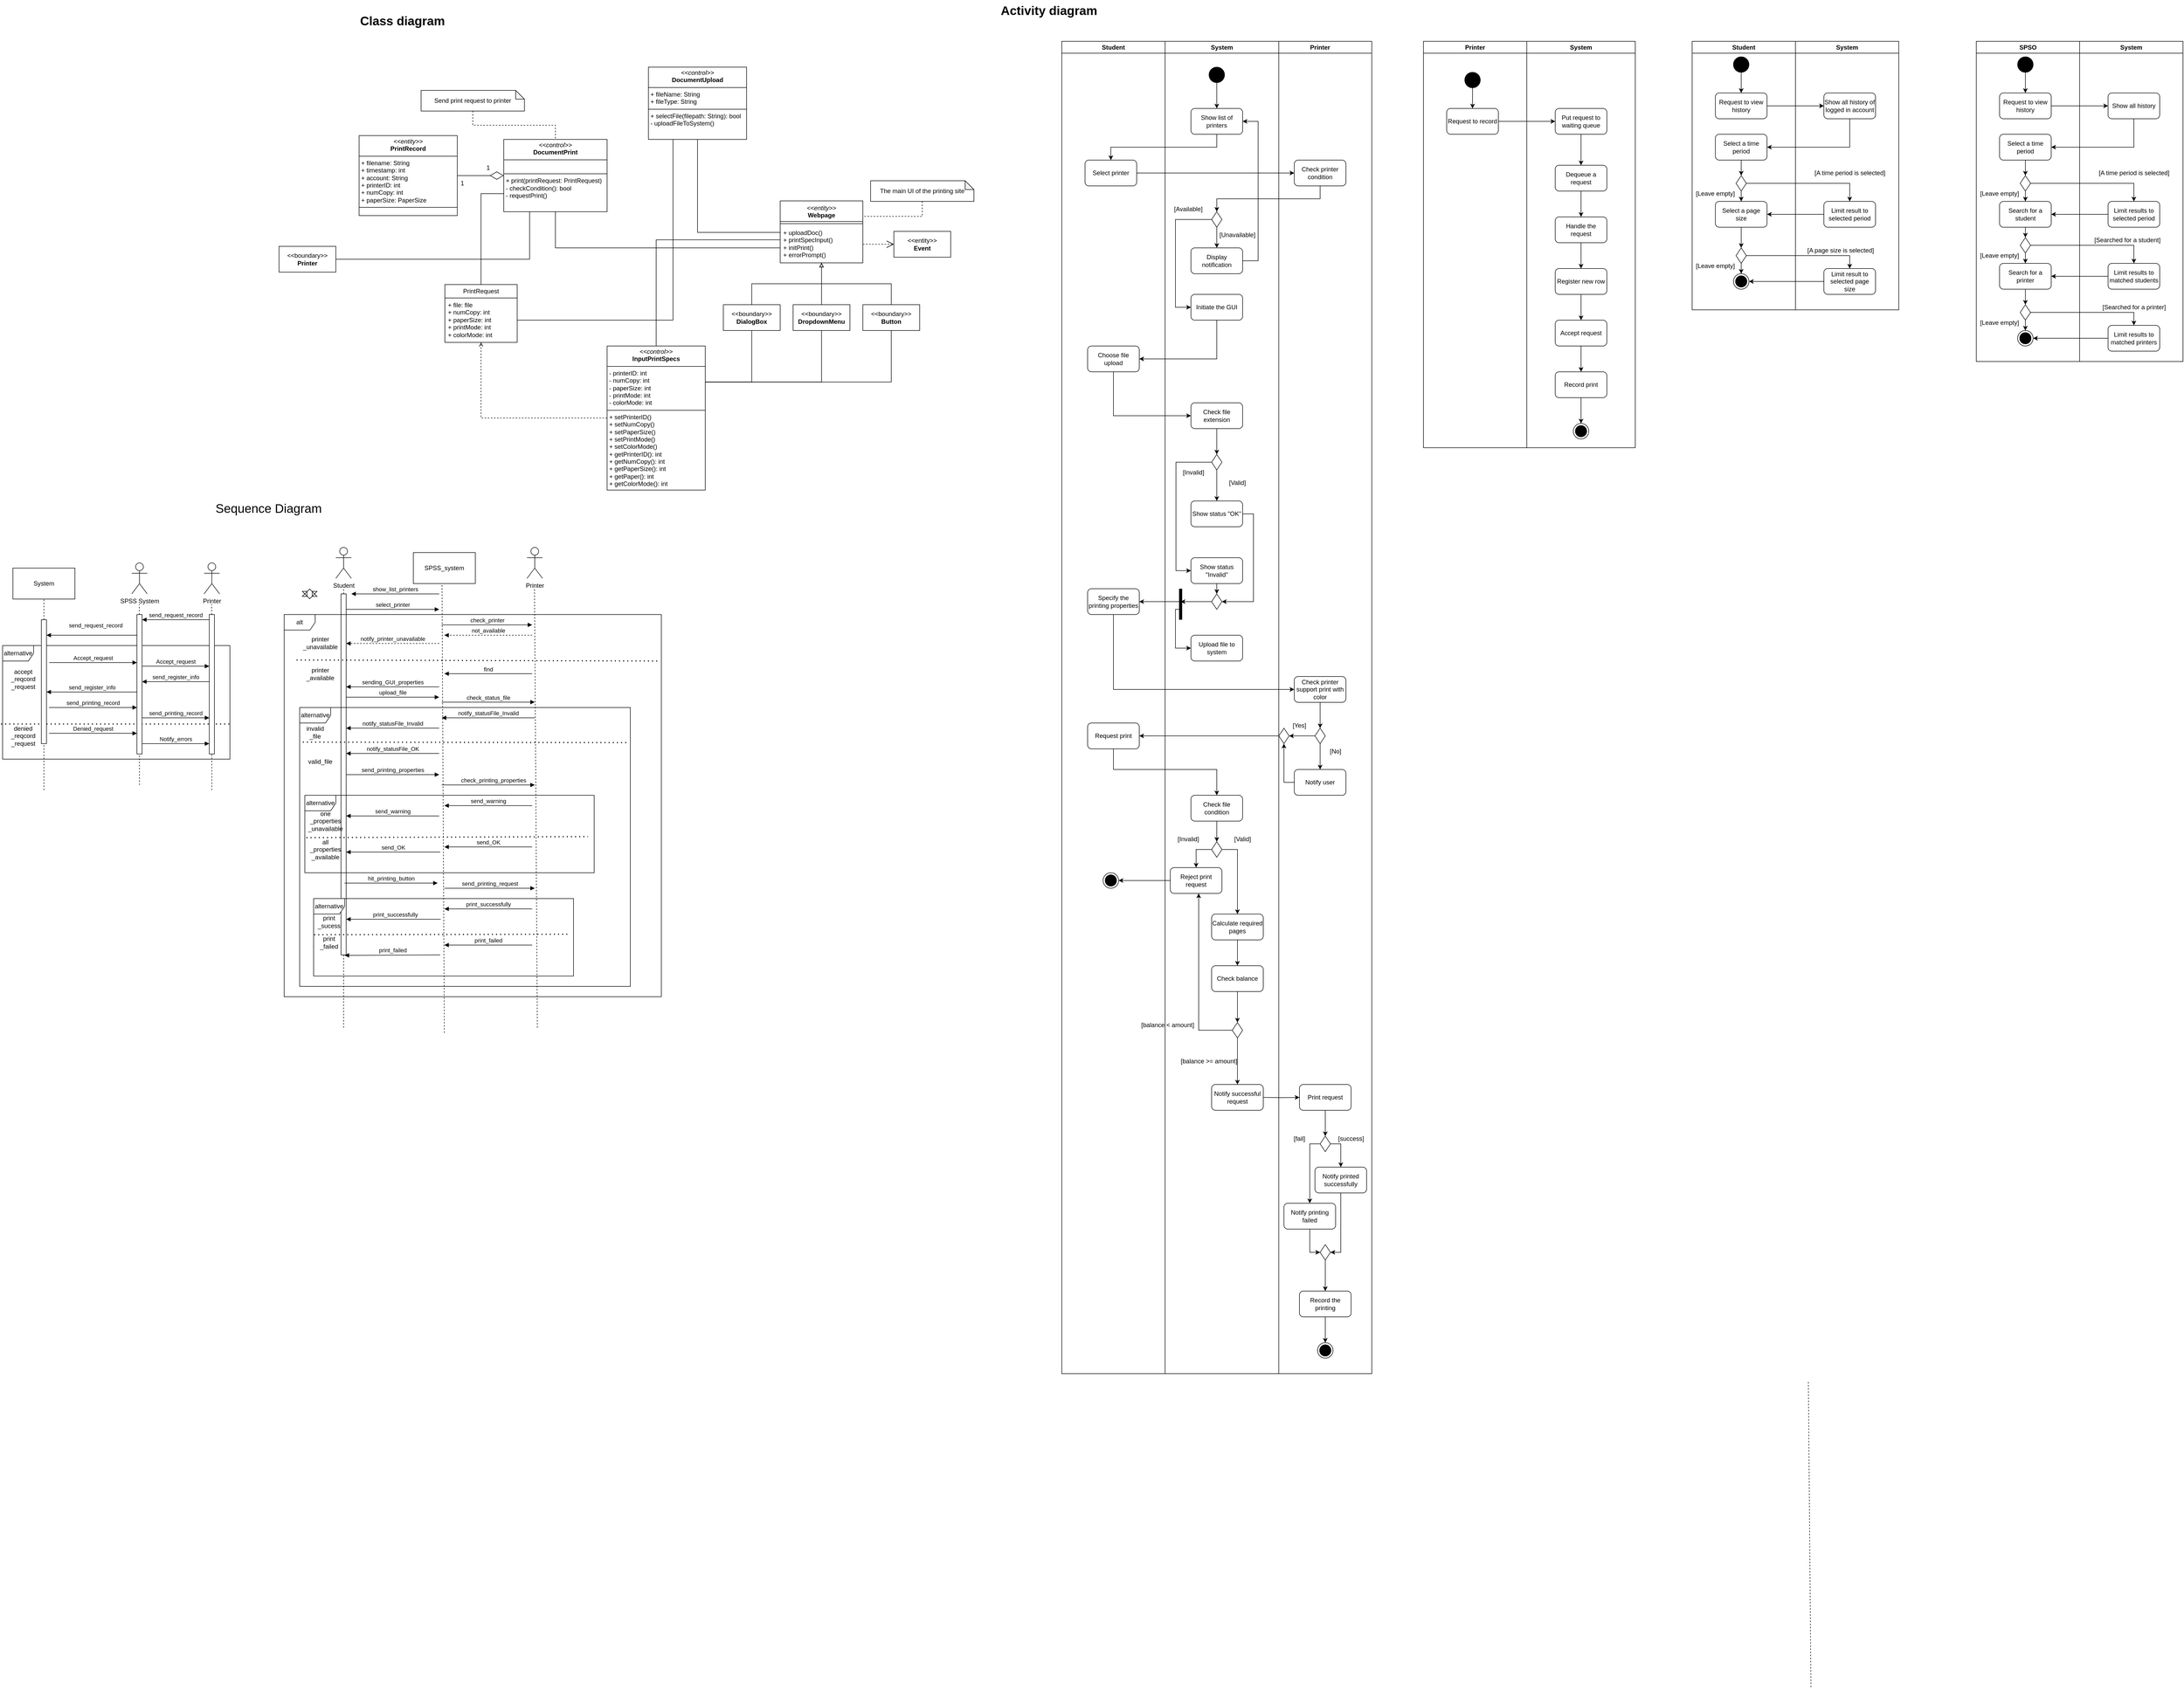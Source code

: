 <mxfile version="24.8.4">
  <diagram name="Page-1" id="EbXHJslagZuOBhg97weh">
    <mxGraphModel grid="0" page="0" gridSize="10" guides="1" tooltips="1" connect="1" arrows="1" fold="1" pageScale="1" pageWidth="850" pageHeight="1100" math="0" shadow="0">
      <root>
        <mxCell id="0" />
        <mxCell id="1" parent="0" />
        <mxCell id="9skFZi9OaAIG0ec94A4Q-22" value="" style="html=1;points=[[0,0,0,0,5],[0,1,0,0,-5],[1,0,0,0,5],[1,1,0,0,-5]];perimeter=orthogonalPerimeter;outlineConnect=0;targetShapes=umlLifeline;portConstraint=eastwest;newEdgeStyle={&quot;curved&quot;:0,&quot;rounded&quot;:0};" vertex="1" parent="1">
          <mxGeometry x="-1255" y="1170" width="10" height="699" as="geometry" />
        </mxCell>
        <mxCell id="YYcCW5jZm3WyrpQn-p8b-52" value="Printer" style="swimlane;whiteSpace=wrap;html=1;swimlaneFillColor=default;" vertex="1" parent="1">
          <mxGeometry x="540" y="100" width="200" height="2580" as="geometry" />
        </mxCell>
        <mxCell id="2Q9Ti3icIn1opzRBdUQH-43" style="edgeStyle=orthogonalEdgeStyle;rounded=0;orthogonalLoop=1;jettySize=auto;html=1;entryX=0.5;entryY=0;entryDx=0;entryDy=0;" edge="1" parent="YYcCW5jZm3WyrpQn-p8b-52" source="2Q9Ti3icIn1opzRBdUQH-39" target="2Q9Ti3icIn1opzRBdUQH-42">
          <mxGeometry relative="1" as="geometry" />
        </mxCell>
        <mxCell id="2Q9Ti3icIn1opzRBdUQH-39" value="Check printer support print with color" style="rounded=1;whiteSpace=wrap;html=1;" vertex="1" parent="YYcCW5jZm3WyrpQn-p8b-52">
          <mxGeometry x="50" y="1230" width="100" height="50" as="geometry" />
        </mxCell>
        <mxCell id="2Q9Ti3icIn1opzRBdUQH-47" value="" style="edgeStyle=orthogonalEdgeStyle;rounded=0;orthogonalLoop=1;jettySize=auto;html=1;" edge="1" parent="YYcCW5jZm3WyrpQn-p8b-52" source="2Q9Ti3icIn1opzRBdUQH-42" target="2Q9Ti3icIn1opzRBdUQH-46">
          <mxGeometry relative="1" as="geometry" />
        </mxCell>
        <mxCell id="2Q9Ti3icIn1opzRBdUQH-42" value="" style="rhombus;whiteSpace=wrap;html=1;" vertex="1" parent="YYcCW5jZm3WyrpQn-p8b-52">
          <mxGeometry x="90" y="1330" width="20" height="30" as="geometry" />
        </mxCell>
        <mxCell id="2Q9Ti3icIn1opzRBdUQH-46" value="Notify user" style="rounded=1;whiteSpace=wrap;html=1;" vertex="1" parent="YYcCW5jZm3WyrpQn-p8b-52">
          <mxGeometry x="50" y="1410" width="100" height="50" as="geometry" />
        </mxCell>
        <mxCell id="2Q9Ti3icIn1opzRBdUQH-48" value="[No]" style="text;html=1;align=center;verticalAlign=middle;whiteSpace=wrap;rounded=0;" vertex="1" parent="YYcCW5jZm3WyrpQn-p8b-52">
          <mxGeometry x="100" y="1360" width="60" height="30" as="geometry" />
        </mxCell>
        <mxCell id="2Q9Ti3icIn1opzRBdUQH-54" value="[Yes]" style="text;html=1;align=center;verticalAlign=middle;whiteSpace=wrap;rounded=0;" vertex="1" parent="YYcCW5jZm3WyrpQn-p8b-52">
          <mxGeometry x="30" y="1310" width="60" height="30" as="geometry" />
        </mxCell>
        <mxCell id="2Q9Ti3icIn1opzRBdUQH-78" value="" style="edgeStyle=orthogonalEdgeStyle;rounded=0;orthogonalLoop=1;jettySize=auto;html=1;" edge="1" parent="YYcCW5jZm3WyrpQn-p8b-52" source="2Q9Ti3icIn1opzRBdUQH-74" target="2Q9Ti3icIn1opzRBdUQH-77">
          <mxGeometry relative="1" as="geometry" />
        </mxCell>
        <mxCell id="2Q9Ti3icIn1opzRBdUQH-74" value="Print request" style="rounded=1;whiteSpace=wrap;html=1;" vertex="1" parent="YYcCW5jZm3WyrpQn-p8b-52">
          <mxGeometry x="60" y="2020" width="100" height="50" as="geometry" />
        </mxCell>
        <mxCell id="2Q9Ti3icIn1opzRBdUQH-80" style="edgeStyle=orthogonalEdgeStyle;rounded=0;orthogonalLoop=1;jettySize=auto;html=1;exitX=1;exitY=0.5;exitDx=0;exitDy=0;entryX=0.5;entryY=0;entryDx=0;entryDy=0;" edge="1" parent="YYcCW5jZm3WyrpQn-p8b-52" source="2Q9Ti3icIn1opzRBdUQH-77" target="2Q9Ti3icIn1opzRBdUQH-79">
          <mxGeometry relative="1" as="geometry" />
        </mxCell>
        <mxCell id="2Q9Ti3icIn1opzRBdUQH-82" style="edgeStyle=orthogonalEdgeStyle;rounded=0;orthogonalLoop=1;jettySize=auto;html=1;exitX=0;exitY=0.5;exitDx=0;exitDy=0;entryX=0.5;entryY=0;entryDx=0;entryDy=0;" edge="1" parent="YYcCW5jZm3WyrpQn-p8b-52" source="2Q9Ti3icIn1opzRBdUQH-77" target="2Q9Ti3icIn1opzRBdUQH-81">
          <mxGeometry relative="1" as="geometry" />
        </mxCell>
        <mxCell id="2Q9Ti3icIn1opzRBdUQH-77" value="" style="rhombus;whiteSpace=wrap;html=1;" vertex="1" parent="YYcCW5jZm3WyrpQn-p8b-52">
          <mxGeometry x="100" y="2120" width="20" height="30" as="geometry" />
        </mxCell>
        <mxCell id="2Q9Ti3icIn1opzRBdUQH-79" value="Notify printed successfully" style="rounded=1;whiteSpace=wrap;html=1;" vertex="1" parent="YYcCW5jZm3WyrpQn-p8b-52">
          <mxGeometry x="90" y="2180" width="100" height="50" as="geometry" />
        </mxCell>
        <mxCell id="2Q9Ti3icIn1opzRBdUQH-81" value="Notify printing failed" style="rounded=1;whiteSpace=wrap;html=1;" vertex="1" parent="YYcCW5jZm3WyrpQn-p8b-52">
          <mxGeometry x="30" y="2250" width="100" height="50" as="geometry" />
        </mxCell>
        <mxCell id="2Q9Ti3icIn1opzRBdUQH-84" value="[success]" style="text;html=1;align=center;verticalAlign=middle;whiteSpace=wrap;rounded=0;" vertex="1" parent="YYcCW5jZm3WyrpQn-p8b-52">
          <mxGeometry x="130" y="2110" width="60" height="30" as="geometry" />
        </mxCell>
        <mxCell id="2Q9Ti3icIn1opzRBdUQH-85" value="[fail]" style="text;html=1;align=center;verticalAlign=middle;whiteSpace=wrap;rounded=0;" vertex="1" parent="YYcCW5jZm3WyrpQn-p8b-52">
          <mxGeometry x="30" y="2110" width="60" height="30" as="geometry" />
        </mxCell>
        <mxCell id="2Q9Ti3icIn1opzRBdUQH-87" value="" style="ellipse;html=1;shape=endState;fillColor=#000000;strokeColor=#000000;" vertex="1" parent="YYcCW5jZm3WyrpQn-p8b-52">
          <mxGeometry x="95" y="2520" width="30" height="30" as="geometry" />
        </mxCell>
        <mxCell id="2Q9Ti3icIn1opzRBdUQH-109" value="" style="rhombus;whiteSpace=wrap;html=1;" vertex="1" parent="YYcCW5jZm3WyrpQn-p8b-52">
          <mxGeometry x="20" y="1330" width="20" height="30" as="geometry" />
        </mxCell>
        <mxCell id="2Q9Ti3icIn1opzRBdUQH-50" value="" style="endArrow=classic;html=1;rounded=0;exitX=0;exitY=0.5;exitDx=0;exitDy=0;entryX=1;entryY=0.5;entryDx=0;entryDy=0;" edge="1" parent="YYcCW5jZm3WyrpQn-p8b-52" source="2Q9Ti3icIn1opzRBdUQH-42" target="2Q9Ti3icIn1opzRBdUQH-109">
          <mxGeometry width="50" height="50" relative="1" as="geometry">
            <mxPoint x="-130" y="1410" as="sourcePoint" />
            <mxPoint x="50" y="1345" as="targetPoint" />
          </mxGeometry>
        </mxCell>
        <mxCell id="2Q9Ti3icIn1opzRBdUQH-51" value="" style="endArrow=classic;html=1;rounded=0;exitX=0;exitY=0.5;exitDx=0;exitDy=0;entryX=0.5;entryY=1;entryDx=0;entryDy=0;" edge="1" parent="YYcCW5jZm3WyrpQn-p8b-52" source="2Q9Ti3icIn1opzRBdUQH-46" target="2Q9Ti3icIn1opzRBdUQH-109">
          <mxGeometry width="50" height="50" relative="1" as="geometry">
            <mxPoint x="55" y="1430" as="sourcePoint" />
            <mxPoint x="30" y="1380" as="targetPoint" />
            <Array as="points">
              <mxPoint x="30" y="1435" />
            </Array>
          </mxGeometry>
        </mxCell>
        <mxCell id="2Q9Ti3icIn1opzRBdUQH-5" value="Check printer condition" style="rounded=1;whiteSpace=wrap;html=1;" vertex="1" parent="YYcCW5jZm3WyrpQn-p8b-52">
          <mxGeometry x="50" y="230" width="100" height="50" as="geometry" />
        </mxCell>
        <mxCell id="-V8ry72b2Q-I3ysWqJsY-1" value="Record the printing" style="rounded=1;whiteSpace=wrap;html=1;" vertex="1" parent="YYcCW5jZm3WyrpQn-p8b-52">
          <mxGeometry x="60" y="2420" width="100" height="50" as="geometry" />
        </mxCell>
        <mxCell id="2Q9Ti3icIn1opzRBdUQH-91" value="" style="endArrow=classic;html=1;rounded=0;entryX=0.5;entryY=0;entryDx=0;entryDy=0;" edge="1" parent="YYcCW5jZm3WyrpQn-p8b-52" source="-V8ry72b2Q-I3ysWqJsY-1" target="2Q9Ti3icIn1opzRBdUQH-87">
          <mxGeometry width="50" height="50" relative="1" as="geometry">
            <mxPoint x="110" y="2460" as="sourcePoint" />
            <mxPoint x="210" y="2310" as="targetPoint" />
          </mxGeometry>
        </mxCell>
        <mxCell id="Oixk6192LwRVlfE4rTEk-1" value="&lt;div&gt;&lt;span style=&quot;font-weight: normal;&quot;&gt;&lt;i&gt;&amp;lt;&amp;lt;entity&amp;gt;&amp;gt;&lt;/i&gt;&lt;/span&gt;&lt;/div&gt;&lt;div&gt;Webpage&lt;/div&gt;" style="swimlane;fontStyle=1;align=center;verticalAlign=top;childLayout=stackLayout;horizontal=1;startSize=40;horizontalStack=0;resizeParent=1;resizeParentMax=0;resizeLast=0;collapsible=1;marginBottom=0;whiteSpace=wrap;html=1;" vertex="1" parent="1">
          <mxGeometry x="-405" y="409" width="160" height="120" as="geometry" />
        </mxCell>
        <mxCell id="Oixk6192LwRVlfE4rTEk-2" value="" style="line;strokeWidth=1;fillColor=none;align=left;verticalAlign=middle;spacingTop=-1;spacingLeft=3;spacingRight=3;rotatable=0;labelPosition=right;points=[];portConstraint=eastwest;strokeColor=inherit;" vertex="1" parent="Oixk6192LwRVlfE4rTEk-1">
          <mxGeometry y="40" width="160" height="8" as="geometry" />
        </mxCell>
        <mxCell id="Oixk6192LwRVlfE4rTEk-3" value="+ uploadDoc()&lt;div&gt;+ printSpecInput()&lt;/div&gt;&lt;div&gt;+ initPrint()&lt;/div&gt;&lt;div&gt;+ errorPrompt()&lt;/div&gt;" style="text;strokeColor=none;fillColor=none;align=left;verticalAlign=top;spacingLeft=4;spacingRight=4;overflow=hidden;rotatable=0;points=[[0,0.5],[1,0.5]];portConstraint=eastwest;whiteSpace=wrap;html=1;" vertex="1" parent="Oixk6192LwRVlfE4rTEk-1">
          <mxGeometry y="48" width="160" height="72" as="geometry" />
        </mxCell>
        <mxCell id="Oixk6192LwRVlfE4rTEk-4" value="&amp;lt;&amp;lt;boundary&amp;gt;&amp;gt;&lt;br&gt;&lt;b&gt;Button&lt;/b&gt;" style="html=1;whiteSpace=wrap;" vertex="1" parent="1">
          <mxGeometry x="-245" y="610" width="110" height="50" as="geometry" />
        </mxCell>
        <mxCell id="Oixk6192LwRVlfE4rTEk-5" value="&amp;lt;&amp;lt;boundary&amp;gt;&amp;gt;&lt;br&gt;&lt;b&gt;DropdownMenu&lt;/b&gt;" style="html=1;whiteSpace=wrap;" vertex="1" parent="1">
          <mxGeometry x="-380" y="610" width="110" height="50" as="geometry" />
        </mxCell>
        <mxCell id="Oixk6192LwRVlfE4rTEk-6" style="edgeStyle=orthogonalEdgeStyle;rounded=0;orthogonalLoop=1;jettySize=auto;html=1;exitX=0.5;exitY=0;exitDx=0;exitDy=0;entryX=0.5;entryY=1;entryDx=0;entryDy=0;endArrow=block;endFill=0;" edge="1" parent="1" source="Oixk6192LwRVlfE4rTEk-7" target="Oixk6192LwRVlfE4rTEk-1">
          <mxGeometry relative="1" as="geometry" />
        </mxCell>
        <mxCell id="Oixk6192LwRVlfE4rTEk-7" value="&amp;lt;&amp;lt;boundary&amp;gt;&amp;gt;&lt;br&gt;&lt;b&gt;DialogBox&lt;/b&gt;" style="html=1;whiteSpace=wrap;" vertex="1" parent="1">
          <mxGeometry x="-515" y="610" width="110" height="50" as="geometry" />
        </mxCell>
        <mxCell id="Oixk6192LwRVlfE4rTEk-8" style="edgeStyle=orthogonalEdgeStyle;rounded=0;orthogonalLoop=1;jettySize=auto;html=1;exitX=0.5;exitY=0;exitDx=0;exitDy=0;endArrow=block;endFill=0;" edge="1" parent="1" source="Oixk6192LwRVlfE4rTEk-5" target="Oixk6192LwRVlfE4rTEk-1">
          <mxGeometry relative="1" as="geometry">
            <mxPoint x="-515" y="620" as="sourcePoint" />
            <mxPoint x="-315" y="540" as="targetPoint" />
          </mxGeometry>
        </mxCell>
        <mxCell id="Oixk6192LwRVlfE4rTEk-9" style="edgeStyle=orthogonalEdgeStyle;rounded=0;orthogonalLoop=1;jettySize=auto;html=1;exitX=0.5;exitY=0;exitDx=0;exitDy=0;endArrow=block;endFill=0;" edge="1" parent="1" source="Oixk6192LwRVlfE4rTEk-4" target="Oixk6192LwRVlfE4rTEk-1">
          <mxGeometry relative="1" as="geometry">
            <mxPoint x="-315" y="620" as="sourcePoint" />
            <mxPoint x="-315" y="540" as="targetPoint" />
          </mxGeometry>
        </mxCell>
        <mxCell id="Oixk6192LwRVlfE4rTEk-10" style="edgeStyle=orthogonalEdgeStyle;rounded=0;orthogonalLoop=1;jettySize=auto;html=1;exitX=0.5;exitY=1;exitDx=0;exitDy=0;exitPerimeter=0;entryX=1;entryY=0.25;entryDx=0;entryDy=0;endArrow=none;endFill=0;dashed=1;" edge="1" parent="1" source="Oixk6192LwRVlfE4rTEk-11" target="Oixk6192LwRVlfE4rTEk-1">
          <mxGeometry relative="1" as="geometry" />
        </mxCell>
        <mxCell id="Oixk6192LwRVlfE4rTEk-11" value="The main UI of the printing site" style="shape=note;whiteSpace=wrap;html=1;backgroundOutline=1;darkOpacity=0.05;size=17;" vertex="1" parent="1">
          <mxGeometry x="-230" y="370" width="200" height="40" as="geometry" />
        </mxCell>
        <mxCell id="Oixk6192LwRVlfE4rTEk-13" value="&lt;p style=&quot;margin:0px;margin-top:4px;text-align:center;&quot;&gt;&lt;i&gt;&amp;lt;&amp;lt;control&amp;gt;&amp;gt;&lt;/i&gt;&lt;br&gt;&lt;b&gt;DocumentUpload&lt;/b&gt;&lt;/p&gt;&lt;hr size=&quot;1&quot; style=&quot;border-style:solid;&quot;&gt;&lt;p style=&quot;margin:0px;margin-left:4px;&quot;&gt;+ fileName: String&lt;br&gt;&lt;span style=&quot;background-color: initial;&quot;&gt;+ fileType: String&lt;/span&gt;&lt;/p&gt;&lt;hr size=&quot;1&quot; style=&quot;border-style:solid;&quot;&gt;&lt;p style=&quot;margin:0px;margin-left:4px;&quot;&gt;+ selectFile(filepath: String): bool&lt;br&gt;&lt;/p&gt;&lt;p style=&quot;margin:0px;margin-left:4px;&quot;&gt;- uploadFileToSystem()&lt;/p&gt;" style="verticalAlign=top;align=left;overflow=fill;html=1;whiteSpace=wrap;" vertex="1" parent="1">
          <mxGeometry x="-660" y="150" width="190" height="140" as="geometry" />
        </mxCell>
        <mxCell id="Oixk6192LwRVlfE4rTEk-14" value="&amp;lt;&amp;lt;entity&amp;gt;&amp;gt;&lt;br&gt;&lt;b&gt;Event&lt;/b&gt;" style="html=1;whiteSpace=wrap;" vertex="1" parent="1">
          <mxGeometry x="-185" y="468" width="110" height="50" as="geometry" />
        </mxCell>
        <mxCell id="Oixk6192LwRVlfE4rTEk-15" value="" style="endArrow=open;endSize=12;dashed=1;html=1;rounded=0;entryX=0;entryY=0.5;entryDx=0;entryDy=0;exitX=1;exitY=0.5;exitDx=0;exitDy=0;" edge="1" parent="1" source="Oixk6192LwRVlfE4rTEk-3" target="Oixk6192LwRVlfE4rTEk-14">
          <mxGeometry width="160" relative="1" as="geometry">
            <mxPoint x="-420" y="530" as="sourcePoint" />
            <mxPoint x="-260" y="530" as="targetPoint" />
          </mxGeometry>
        </mxCell>
        <mxCell id="Oixk6192LwRVlfE4rTEk-16" style="edgeStyle=orthogonalEdgeStyle;rounded=0;orthogonalLoop=1;jettySize=auto;html=1;exitX=0.005;exitY=0.18;exitDx=0;exitDy=0;exitPerimeter=0;endArrow=none;endFill=0;" edge="1" parent="1" source="Oixk6192LwRVlfE4rTEk-3" target="Oixk6192LwRVlfE4rTEk-13">
          <mxGeometry relative="1" as="geometry" />
        </mxCell>
        <mxCell id="Oixk6192LwRVlfE4rTEk-18" style="edgeStyle=orthogonalEdgeStyle;rounded=0;orthogonalLoop=1;jettySize=auto;html=1;exitX=1;exitY=0.25;exitDx=0;exitDy=0;endArrow=none;endFill=0;" edge="1" parent="1" source="Oixk6192LwRVlfE4rTEk-21" target="Oixk6192LwRVlfE4rTEk-7">
          <mxGeometry relative="1" as="geometry" />
        </mxCell>
        <mxCell id="Oixk6192LwRVlfE4rTEk-19" style="edgeStyle=orthogonalEdgeStyle;rounded=0;orthogonalLoop=1;jettySize=auto;html=1;exitX=1;exitY=0.25;exitDx=0;exitDy=0;endArrow=none;endFill=0;" edge="1" parent="1" source="Oixk6192LwRVlfE4rTEk-21" target="Oixk6192LwRVlfE4rTEk-5">
          <mxGeometry relative="1" as="geometry" />
        </mxCell>
        <mxCell id="Oixk6192LwRVlfE4rTEk-20" style="edgeStyle=orthogonalEdgeStyle;rounded=0;orthogonalLoop=1;jettySize=auto;html=1;exitX=1;exitY=0.25;exitDx=0;exitDy=0;endArrow=none;endFill=0;" edge="1" parent="1" source="Oixk6192LwRVlfE4rTEk-21" target="Oixk6192LwRVlfE4rTEk-4">
          <mxGeometry relative="1" as="geometry" />
        </mxCell>
        <mxCell id="kRoCRsIxtrl7ykwTxfx8-23" style="edgeStyle=orthogonalEdgeStyle;rounded=0;orthogonalLoop=1;jettySize=auto;html=1;exitX=0;exitY=0.5;exitDx=0;exitDy=0;endArrow=open;endFill=0;dashed=1;" edge="1" parent="1" source="Oixk6192LwRVlfE4rTEk-21" target="kRoCRsIxtrl7ykwTxfx8-8">
          <mxGeometry relative="1" as="geometry" />
        </mxCell>
        <mxCell id="Oixk6192LwRVlfE4rTEk-21" value="&lt;p style=&quot;margin:0px;margin-top:4px;text-align:center;&quot;&gt;&lt;i&gt;&amp;lt;&amp;lt;control&amp;gt;&amp;gt;&lt;/i&gt;&lt;br&gt;&lt;b&gt;InputPrintSpecs&lt;/b&gt;&lt;/p&gt;&lt;hr size=&quot;1&quot; style=&quot;border-style:solid;&quot;&gt;&lt;p style=&quot;margin:0px;margin-left:4px;&quot;&gt;- printerID: int&lt;/p&gt;&lt;p style=&quot;margin:0px;margin-left:4px;&quot;&gt;- numCopy: int&lt;br&gt;- paperSize: int&lt;/p&gt;&lt;p style=&quot;margin:0px;margin-left:4px;&quot;&gt;&lt;span style=&quot;background-color: initial;&quot;&gt;- printMode: int&lt;/span&gt;&lt;/p&gt;&lt;p style=&quot;margin:0px;margin-left:4px;&quot;&gt;&lt;span style=&quot;background-color: initial;&quot;&gt;- colorMode: int&lt;/span&gt;&lt;/p&gt;&lt;hr size=&quot;1&quot; style=&quot;border-style:solid;&quot;&gt;&lt;p style=&quot;margin:0px;margin-left:4px;&quot;&gt;+ setPrinterID()&lt;br&gt;+ setNumCopy()&lt;/p&gt;&lt;p style=&quot;margin:0px;margin-left:4px;&quot;&gt;+ setPaperSize()&lt;/p&gt;&lt;p style=&quot;margin:0px;margin-left:4px;&quot;&gt;+ setPrintMode()&lt;/p&gt;&lt;p style=&quot;margin:0px;margin-left:4px;&quot;&gt;+ setColorMode()&lt;/p&gt;&lt;p style=&quot;margin:0px;margin-left:4px;&quot;&gt;+ getPrinterID(): int&lt;/p&gt;&lt;p style=&quot;margin:0px;margin-left:4px;&quot;&gt;+ getNumCopy(): int&lt;/p&gt;&lt;p style=&quot;margin:0px;margin-left:4px;&quot;&gt;+ getPaperSize(): int&lt;/p&gt;&lt;p style=&quot;margin:0px;margin-left:4px;&quot;&gt;+ getPaper(): int&lt;/p&gt;&lt;p style=&quot;margin:0px;margin-left:4px;&quot;&gt;+ getColorMode(): int&lt;/p&gt;" style="verticalAlign=top;align=left;overflow=fill;html=1;whiteSpace=wrap;" vertex="1" parent="1">
          <mxGeometry x="-740" y="690" width="190" height="279" as="geometry" />
        </mxCell>
        <mxCell id="Oixk6192LwRVlfE4rTEk-25" style="edgeStyle=orthogonalEdgeStyle;rounded=0;orthogonalLoop=1;jettySize=auto;html=1;endArrow=none;endFill=0;exitX=-0.004;exitY=0.381;exitDx=0;exitDy=0;exitPerimeter=0;" edge="1" parent="1" source="Oixk6192LwRVlfE4rTEk-3" target="Oixk6192LwRVlfE4rTEk-21">
          <mxGeometry relative="1" as="geometry" />
        </mxCell>
        <mxCell id="kRoCRsIxtrl7ykwTxfx8-2" style="edgeStyle=orthogonalEdgeStyle;rounded=0;orthogonalLoop=1;jettySize=auto;html=1;exitX=0.25;exitY=1;exitDx=0;exitDy=0;entryX=1;entryY=0.5;entryDx=0;entryDy=0;endArrow=none;endFill=0;" edge="1" parent="1" source="Oixk6192LwRVlfE4rTEk-28" target="kRoCRsIxtrl7ykwTxfx8-1">
          <mxGeometry relative="1" as="geometry" />
        </mxCell>
        <mxCell id="kRoCRsIxtrl7ykwTxfx8-24" style="edgeStyle=orthogonalEdgeStyle;rounded=0;orthogonalLoop=1;jettySize=auto;html=1;exitX=0;exitY=0.75;exitDx=0;exitDy=0;endArrow=none;endFill=0;" edge="1" parent="1" source="Oixk6192LwRVlfE4rTEk-28" target="kRoCRsIxtrl7ykwTxfx8-8">
          <mxGeometry relative="1" as="geometry" />
        </mxCell>
        <mxCell id="Oixk6192LwRVlfE4rTEk-28" value="&lt;p style=&quot;margin:0px;margin-top:4px;text-align:center;&quot;&gt;&lt;i&gt;&amp;lt;&amp;lt;control&amp;gt;&amp;gt;&lt;/i&gt;&lt;br&gt;&lt;b&gt;DocumentPrint&lt;/b&gt;&lt;/p&gt;&lt;hr size=&quot;1&quot; style=&quot;border-style:solid;&quot;&gt;&lt;p style=&quot;margin:0px;margin-left:4px;&quot;&gt;&lt;br&gt;&lt;/p&gt;&lt;hr size=&quot;1&quot; style=&quot;border-style:solid;&quot;&gt;&lt;p style=&quot;margin:0px;margin-left:4px;&quot;&gt;+ print(printRequest: PrintRequest)&lt;/p&gt;&lt;p style=&quot;margin:0px;margin-left:4px;&quot;&gt;- checkCondition(): bool&lt;/p&gt;&lt;p style=&quot;margin:0px;margin-left:4px;&quot;&gt;- requestPrint()&lt;/p&gt;" style="verticalAlign=top;align=left;overflow=fill;html=1;whiteSpace=wrap;" vertex="1" parent="1">
          <mxGeometry x="-940" y="290" width="200" height="140" as="geometry" />
        </mxCell>
        <mxCell id="Oixk6192LwRVlfE4rTEk-29" style="edgeStyle=orthogonalEdgeStyle;rounded=0;orthogonalLoop=1;jettySize=auto;html=1;exitX=0;exitY=0.597;exitDx=0;exitDy=0;exitPerimeter=0;endArrow=none;endFill=0;" edge="1" parent="1" source="Oixk6192LwRVlfE4rTEk-3" target="Oixk6192LwRVlfE4rTEk-28">
          <mxGeometry relative="1" as="geometry" />
        </mxCell>
        <mxCell id="Oixk6192LwRVlfE4rTEk-30" value="&lt;p style=&quot;margin:0px;margin-top:4px;text-align:center;&quot;&gt;&lt;i&gt;&amp;lt;&amp;lt;entity&amp;gt;&amp;gt;&lt;/i&gt;&lt;br&gt;&lt;b&gt;PrintRecord&lt;/b&gt;&lt;/p&gt;&lt;hr size=&quot;1&quot; style=&quot;border-style:solid;&quot;&gt;&lt;p style=&quot;margin:0px;margin-left:4px;&quot;&gt;+ filename: String&lt;br&gt;+ timestamp: int&lt;/p&gt;&lt;p style=&quot;margin:0px;margin-left:4px;&quot;&gt;+ account: String&lt;/p&gt;&lt;p style=&quot;margin:0px;margin-left:4px;&quot;&gt;+ printerID: int&lt;/p&gt;&lt;p style=&quot;margin:0px;margin-left:4px;&quot;&gt;+ numCopy: int&lt;/p&gt;&lt;p style=&quot;margin:0px;margin-left:4px;&quot;&gt;+ paperSize: PaperSize&lt;/p&gt;&lt;hr size=&quot;1&quot; style=&quot;border-style:solid;&quot;&gt;&lt;p style=&quot;margin:0px;margin-left:4px;&quot;&gt;&lt;br&gt;&lt;/p&gt;" style="verticalAlign=top;align=left;overflow=fill;html=1;whiteSpace=wrap;" vertex="1" parent="1">
          <mxGeometry x="-1220" y="282.5" width="190" height="155" as="geometry" />
        </mxCell>
        <mxCell id="Oixk6192LwRVlfE4rTEk-31" style="edgeStyle=orthogonalEdgeStyle;rounded=0;orthogonalLoop=1;jettySize=auto;html=1;exitX=0.5;exitY=1;exitDx=0;exitDy=0;" edge="1" parent="1" source="Oixk6192LwRVlfE4rTEk-30" target="Oixk6192LwRVlfE4rTEk-30">
          <mxGeometry relative="1" as="geometry" />
        </mxCell>
        <mxCell id="Oixk6192LwRVlfE4rTEk-33" value="" style="endArrow=diamondThin;endFill=0;endSize=24;html=1;rounded=0;" edge="1" parent="1" source="Oixk6192LwRVlfE4rTEk-30" target="Oixk6192LwRVlfE4rTEk-28">
          <mxGeometry width="160" relative="1" as="geometry">
            <mxPoint x="-1030" y="498" as="sourcePoint" />
            <mxPoint x="-930" y="498" as="targetPoint" />
          </mxGeometry>
        </mxCell>
        <mxCell id="Oixk6192LwRVlfE4rTEk-34" value="1" style="text;html=1;align=center;verticalAlign=middle;whiteSpace=wrap;rounded=0;" vertex="1" parent="1">
          <mxGeometry x="-1000" y="330" width="60" height="30" as="geometry" />
        </mxCell>
        <mxCell id="Oixk6192LwRVlfE4rTEk-37" value="&lt;h1 style=&quot;margin-top: 0px;&quot;&gt;Class diagram&lt;/h1&gt;" style="text;html=1;whiteSpace=wrap;overflow=hidden;rounded=0;" vertex="1" parent="1">
          <mxGeometry x="-1220" y="40" width="180" height="120" as="geometry" />
        </mxCell>
        <mxCell id="Oixk6192LwRVlfE4rTEk-38" value="1" style="text;html=1;align=center;verticalAlign=middle;whiteSpace=wrap;rounded=0;" vertex="1" parent="1">
          <mxGeometry x="-1050" y="360" width="60" height="30" as="geometry" />
        </mxCell>
        <mxCell id="Oixk6192LwRVlfE4rTEk-39" value="Send print request to printer" style="shape=note;whiteSpace=wrap;html=1;backgroundOutline=1;darkOpacity=0.05;size=17;" vertex="1" parent="1">
          <mxGeometry x="-1100" y="195" width="200" height="40" as="geometry" />
        </mxCell>
        <mxCell id="Oixk6192LwRVlfE4rTEk-40" style="edgeStyle=orthogonalEdgeStyle;rounded=0;orthogonalLoop=1;jettySize=auto;html=1;endArrow=none;endFill=0;dashed=1;" edge="1" parent="1" source="Oixk6192LwRVlfE4rTEk-39" target="Oixk6192LwRVlfE4rTEk-28">
          <mxGeometry relative="1" as="geometry">
            <mxPoint x="-735" y="216" as="sourcePoint" />
            <mxPoint x="-850" y="245" as="targetPoint" />
          </mxGeometry>
        </mxCell>
        <mxCell id="YYcCW5jZm3WyrpQn-p8b-9" value="System" style="swimlane;whiteSpace=wrap;html=1;swimlaneFillColor=default;" vertex="1" parent="1">
          <mxGeometry x="1040" y="100" width="210" height="787" as="geometry" />
        </mxCell>
        <mxCell id="2Q9Ti3icIn1opzRBdUQH-96" value="" style="edgeStyle=orthogonalEdgeStyle;rounded=0;orthogonalLoop=1;jettySize=auto;html=1;" edge="1" parent="YYcCW5jZm3WyrpQn-p8b-9" source="YYcCW5jZm3WyrpQn-p8b-11">
          <mxGeometry relative="1" as="geometry">
            <mxPoint x="105" y="440" as="targetPoint" />
          </mxGeometry>
        </mxCell>
        <mxCell id="YYcCW5jZm3WyrpQn-p8b-11" value="Handle the request" style="rounded=1;whiteSpace=wrap;html=1;" vertex="1" parent="YYcCW5jZm3WyrpQn-p8b-9">
          <mxGeometry x="55" y="340" width="100" height="50" as="geometry" />
        </mxCell>
        <mxCell id="YYcCW5jZm3WyrpQn-p8b-7" value="Put request to waiting queue" style="rounded=1;whiteSpace=wrap;html=1;" vertex="1" parent="YYcCW5jZm3WyrpQn-p8b-9">
          <mxGeometry x="55" y="130" width="100" height="50" as="geometry" />
        </mxCell>
        <mxCell id="YYcCW5jZm3WyrpQn-p8b-8" value="Dequeue a request" style="rounded=1;whiteSpace=wrap;html=1;" vertex="1" parent="YYcCW5jZm3WyrpQn-p8b-9">
          <mxGeometry x="55" y="240" width="100" height="50" as="geometry" />
        </mxCell>
        <mxCell id="YYcCW5jZm3WyrpQn-p8b-13" value="" style="edgeStyle=orthogonalEdgeStyle;rounded=0;orthogonalLoop=1;jettySize=auto;html=1;" edge="1" parent="YYcCW5jZm3WyrpQn-p8b-9" source="YYcCW5jZm3WyrpQn-p8b-8" target="YYcCW5jZm3WyrpQn-p8b-11">
          <mxGeometry relative="1" as="geometry" />
        </mxCell>
        <mxCell id="YYcCW5jZm3WyrpQn-p8b-6" style="edgeStyle=orthogonalEdgeStyle;rounded=0;orthogonalLoop=1;jettySize=auto;html=1;exitX=0.5;exitY=1;exitDx=0;exitDy=0;" edge="1" parent="YYcCW5jZm3WyrpQn-p8b-9" source="YYcCW5jZm3WyrpQn-p8b-7" target="YYcCW5jZm3WyrpQn-p8b-8">
          <mxGeometry relative="1" as="geometry" />
        </mxCell>
        <mxCell id="2Q9Ti3icIn1opzRBdUQH-99" value="" style="edgeStyle=orthogonalEdgeStyle;rounded=0;orthogonalLoop=1;jettySize=auto;html=1;" edge="1" parent="YYcCW5jZm3WyrpQn-p8b-9" source="2Q9Ti3icIn1opzRBdUQH-97" target="2Q9Ti3icIn1opzRBdUQH-98">
          <mxGeometry relative="1" as="geometry" />
        </mxCell>
        <mxCell id="2Q9Ti3icIn1opzRBdUQH-97" value="Register new row" style="rounded=1;whiteSpace=wrap;html=1;" vertex="1" parent="YYcCW5jZm3WyrpQn-p8b-9">
          <mxGeometry x="55" y="440" width="100" height="50" as="geometry" />
        </mxCell>
        <mxCell id="2Q9Ti3icIn1opzRBdUQH-98" value="Accept request" style="rounded=1;whiteSpace=wrap;html=1;" vertex="1" parent="YYcCW5jZm3WyrpQn-p8b-9">
          <mxGeometry x="55" y="540" width="100" height="50" as="geometry" />
        </mxCell>
        <mxCell id="2Q9Ti3icIn1opzRBdUQH-100" value="Record print" style="rounded=1;whiteSpace=wrap;html=1;" vertex="1" parent="YYcCW5jZm3WyrpQn-p8b-9">
          <mxGeometry x="55" y="640" width="100" height="50" as="geometry" />
        </mxCell>
        <mxCell id="2Q9Ti3icIn1opzRBdUQH-101" value="" style="edgeStyle=orthogonalEdgeStyle;rounded=0;orthogonalLoop=1;jettySize=auto;html=1;" edge="1" parent="YYcCW5jZm3WyrpQn-p8b-9" source="2Q9Ti3icIn1opzRBdUQH-98" target="2Q9Ti3icIn1opzRBdUQH-100">
          <mxGeometry relative="1" as="geometry" />
        </mxCell>
        <mxCell id="YYcCW5jZm3WyrpQn-p8b-12" value="" style="ellipse;html=1;shape=endState;fillColor=#000000;strokeColor=#000000;" vertex="1" parent="YYcCW5jZm3WyrpQn-p8b-9">
          <mxGeometry x="90" y="740" width="30" height="30" as="geometry" />
        </mxCell>
        <mxCell id="2Q9Ti3icIn1opzRBdUQH-102" value="" style="edgeStyle=orthogonalEdgeStyle;rounded=0;orthogonalLoop=1;jettySize=auto;html=1;" edge="1" parent="YYcCW5jZm3WyrpQn-p8b-9" source="2Q9Ti3icIn1opzRBdUQH-100" target="YYcCW5jZm3WyrpQn-p8b-12">
          <mxGeometry relative="1" as="geometry" />
        </mxCell>
        <mxCell id="YYcCW5jZm3WyrpQn-p8b-14" value="&lt;h1 style=&quot;margin-top: 0px;&quot;&gt;Activity diagram&lt;/h1&gt;" style="text;html=1;whiteSpace=wrap;overflow=hidden;rounded=0;" vertex="1" parent="1">
          <mxGeometry x="20" y="20" width="210" height="60" as="geometry" />
        </mxCell>
        <mxCell id="YYcCW5jZm3WyrpQn-p8b-28" value="Student" style="swimlane;whiteSpace=wrap;html=1;swimlaneFillColor=default;" vertex="1" parent="1">
          <mxGeometry x="140" y="100" width="200" height="2580" as="geometry" />
        </mxCell>
        <mxCell id="YYcCW5jZm3WyrpQn-p8b-34" value="Select printer" style="rounded=1;whiteSpace=wrap;html=1;" vertex="1" parent="YYcCW5jZm3WyrpQn-p8b-28">
          <mxGeometry x="45" y="230" width="100" height="50" as="geometry" />
        </mxCell>
        <mxCell id="2Q9Ti3icIn1opzRBdUQH-18" value="Choose file upload" style="rounded=1;whiteSpace=wrap;html=1;" vertex="1" parent="YYcCW5jZm3WyrpQn-p8b-28">
          <mxGeometry x="50" y="590" width="100" height="50" as="geometry" />
        </mxCell>
        <mxCell id="2Q9Ti3icIn1opzRBdUQH-34" value="Specify the printing properties" style="rounded=1;whiteSpace=wrap;html=1;" vertex="1" parent="YYcCW5jZm3WyrpQn-p8b-28">
          <mxGeometry x="50" y="1060" width="100" height="50" as="geometry" />
        </mxCell>
        <mxCell id="2Q9Ti3icIn1opzRBdUQH-44" value="Request print" style="rounded=1;whiteSpace=wrap;html=1;" vertex="1" parent="YYcCW5jZm3WyrpQn-p8b-28">
          <mxGeometry x="50" y="1320" width="100" height="50" as="geometry" />
        </mxCell>
        <mxCell id="-V8ry72b2Q-I3ysWqJsY-3" value="" style="ellipse;html=1;shape=endState;fillColor=#000000;strokeColor=#000000;" vertex="1" parent="YYcCW5jZm3WyrpQn-p8b-28">
          <mxGeometry x="80" y="1610" width="30" height="30" as="geometry" />
        </mxCell>
        <mxCell id="YYcCW5jZm3WyrpQn-p8b-38" value="System" style="swimlane;whiteSpace=wrap;html=1;swimlaneFillColor=default;" vertex="1" parent="1">
          <mxGeometry x="340" y="100" width="220" height="2580" as="geometry" />
        </mxCell>
        <mxCell id="2Q9Ti3icIn1opzRBdUQH-2" value="Show list of printers" style="rounded=1;whiteSpace=wrap;html=1;" vertex="1" parent="YYcCW5jZm3WyrpQn-p8b-38">
          <mxGeometry x="50" y="130" width="100" height="50" as="geometry" />
        </mxCell>
        <mxCell id="2Q9Ti3icIn1opzRBdUQH-10" value="" style="edgeStyle=orthogonalEdgeStyle;rounded=0;orthogonalLoop=1;jettySize=auto;html=1;" edge="1" parent="YYcCW5jZm3WyrpQn-p8b-38" source="2Q9Ti3icIn1opzRBdUQH-7" target="2Q9Ti3icIn1opzRBdUQH-9">
          <mxGeometry relative="1" as="geometry" />
        </mxCell>
        <mxCell id="2Q9Ti3icIn1opzRBdUQH-7" value="" style="rhombus;whiteSpace=wrap;html=1;" vertex="1" parent="YYcCW5jZm3WyrpQn-p8b-38">
          <mxGeometry x="90" y="330" width="20" height="30" as="geometry" />
        </mxCell>
        <mxCell id="2Q9Ti3icIn1opzRBdUQH-11" style="edgeStyle=orthogonalEdgeStyle;rounded=0;orthogonalLoop=1;jettySize=auto;html=1;entryX=1;entryY=0.5;entryDx=0;entryDy=0;exitX=1;exitY=0.5;exitDx=0;exitDy=0;" edge="1" parent="YYcCW5jZm3WyrpQn-p8b-38" source="2Q9Ti3icIn1opzRBdUQH-9" target="2Q9Ti3icIn1opzRBdUQH-2">
          <mxGeometry relative="1" as="geometry">
            <mxPoint x="250" y="150" as="targetPoint" />
            <Array as="points">
              <mxPoint x="180" y="425" />
              <mxPoint x="180" y="155" />
            </Array>
          </mxGeometry>
        </mxCell>
        <mxCell id="2Q9Ti3icIn1opzRBdUQH-9" value="Display notification" style="rounded=1;whiteSpace=wrap;html=1;" vertex="1" parent="YYcCW5jZm3WyrpQn-p8b-38">
          <mxGeometry x="50" y="400" width="100" height="50" as="geometry" />
        </mxCell>
        <mxCell id="2Q9Ti3icIn1opzRBdUQH-13" value="[Unavailable]" style="text;html=1;align=center;verticalAlign=middle;whiteSpace=wrap;rounded=0;" vertex="1" parent="YYcCW5jZm3WyrpQn-p8b-38">
          <mxGeometry x="110" y="360" width="60" height="30" as="geometry" />
        </mxCell>
        <mxCell id="2Q9Ti3icIn1opzRBdUQH-16" value="[Available]" style="text;html=1;align=center;verticalAlign=middle;whiteSpace=wrap;rounded=0;" vertex="1" parent="YYcCW5jZm3WyrpQn-p8b-38">
          <mxGeometry x="15" y="310" width="60" height="30" as="geometry" />
        </mxCell>
        <mxCell id="YYcCW5jZm3WyrpQn-p8b-36" value="Initiate the GUI" style="rounded=1;whiteSpace=wrap;html=1;" vertex="1" parent="YYcCW5jZm3WyrpQn-p8b-38">
          <mxGeometry x="50" y="490" width="100" height="50" as="geometry" />
        </mxCell>
        <mxCell id="2Q9Ti3icIn1opzRBdUQH-14" style="edgeStyle=orthogonalEdgeStyle;rounded=0;orthogonalLoop=1;jettySize=auto;html=1;exitX=0;exitY=0.5;exitDx=0;exitDy=0;entryX=0;entryY=0.5;entryDx=0;entryDy=0;" edge="1" parent="YYcCW5jZm3WyrpQn-p8b-38" source="2Q9Ti3icIn1opzRBdUQH-7" target="YYcCW5jZm3WyrpQn-p8b-36">
          <mxGeometry relative="1" as="geometry">
            <Array as="points">
              <mxPoint x="20" y="345" />
              <mxPoint x="20" y="515" />
            </Array>
          </mxGeometry>
        </mxCell>
        <mxCell id="2Q9Ti3icIn1opzRBdUQH-23" style="edgeStyle=orthogonalEdgeStyle;rounded=0;orthogonalLoop=1;jettySize=auto;html=1;entryX=0.5;entryY=0;entryDx=0;entryDy=0;" edge="1" parent="YYcCW5jZm3WyrpQn-p8b-38" source="2Q9Ti3icIn1opzRBdUQH-20" target="2Q9Ti3icIn1opzRBdUQH-22">
          <mxGeometry relative="1" as="geometry" />
        </mxCell>
        <mxCell id="2Q9Ti3icIn1opzRBdUQH-20" value="Check file extension" style="rounded=1;whiteSpace=wrap;html=1;" vertex="1" parent="YYcCW5jZm3WyrpQn-p8b-38">
          <mxGeometry x="50" y="700" width="100" height="50" as="geometry" />
        </mxCell>
        <mxCell id="2Q9Ti3icIn1opzRBdUQH-25" value="" style="edgeStyle=orthogonalEdgeStyle;rounded=0;orthogonalLoop=1;jettySize=auto;html=1;" edge="1" parent="YYcCW5jZm3WyrpQn-p8b-38" source="2Q9Ti3icIn1opzRBdUQH-22" target="2Q9Ti3icIn1opzRBdUQH-24">
          <mxGeometry relative="1" as="geometry" />
        </mxCell>
        <mxCell id="2Q9Ti3icIn1opzRBdUQH-28" style="edgeStyle=orthogonalEdgeStyle;rounded=0;orthogonalLoop=1;jettySize=auto;html=1;exitX=0;exitY=0.5;exitDx=0;exitDy=0;entryX=0;entryY=0.5;entryDx=0;entryDy=0;" edge="1" parent="YYcCW5jZm3WyrpQn-p8b-38" source="2Q9Ti3icIn1opzRBdUQH-22" target="2Q9Ti3icIn1opzRBdUQH-27">
          <mxGeometry relative="1" as="geometry">
            <mxPoint x="20" y="1030" as="targetPoint" />
            <Array as="points">
              <mxPoint x="21" y="815" />
              <mxPoint x="21" y="1025" />
            </Array>
          </mxGeometry>
        </mxCell>
        <mxCell id="2Q9Ti3icIn1opzRBdUQH-22" value="" style="rhombus;whiteSpace=wrap;html=1;" vertex="1" parent="YYcCW5jZm3WyrpQn-p8b-38">
          <mxGeometry x="90" y="800" width="20" height="30" as="geometry" />
        </mxCell>
        <mxCell id="2Q9Ti3icIn1opzRBdUQH-30" style="edgeStyle=orthogonalEdgeStyle;rounded=0;orthogonalLoop=1;jettySize=auto;html=1;exitX=1;exitY=0.5;exitDx=0;exitDy=0;entryX=1;entryY=0.5;entryDx=0;entryDy=0;" edge="1" parent="YYcCW5jZm3WyrpQn-p8b-38" source="2Q9Ti3icIn1opzRBdUQH-24" target="2Q9Ti3icIn1opzRBdUQH-107">
          <mxGeometry relative="1" as="geometry">
            <mxPoint x="110" y="1100" as="targetPoint" />
            <Array as="points">
              <mxPoint x="171" y="915" />
              <mxPoint x="171" y="1085" />
            </Array>
          </mxGeometry>
        </mxCell>
        <mxCell id="2Q9Ti3icIn1opzRBdUQH-24" value="Show status &quot;OK&quot;" style="rounded=1;whiteSpace=wrap;html=1;" vertex="1" parent="YYcCW5jZm3WyrpQn-p8b-38">
          <mxGeometry x="50" y="890" width="100" height="50" as="geometry" />
        </mxCell>
        <mxCell id="2Q9Ti3icIn1opzRBdUQH-26" value="[Valid]" style="text;html=1;align=center;verticalAlign=middle;whiteSpace=wrap;rounded=0;" vertex="1" parent="YYcCW5jZm3WyrpQn-p8b-38">
          <mxGeometry x="110" y="840" width="60" height="30" as="geometry" />
        </mxCell>
        <mxCell id="2Q9Ti3icIn1opzRBdUQH-31" style="edgeStyle=orthogonalEdgeStyle;rounded=0;orthogonalLoop=1;jettySize=auto;html=1;exitX=0.5;exitY=1;exitDx=0;exitDy=0;" edge="1" parent="YYcCW5jZm3WyrpQn-p8b-38" source="2Q9Ti3icIn1opzRBdUQH-27">
          <mxGeometry relative="1" as="geometry">
            <mxPoint x="100" y="1070" as="targetPoint" />
            <Array as="points">
              <mxPoint x="100" y="1070" />
            </Array>
          </mxGeometry>
        </mxCell>
        <mxCell id="2Q9Ti3icIn1opzRBdUQH-27" value="Show status &quot;Invalid&quot;" style="rounded=1;whiteSpace=wrap;html=1;" vertex="1" parent="YYcCW5jZm3WyrpQn-p8b-38">
          <mxGeometry x="50" y="1000" width="100" height="50" as="geometry" />
        </mxCell>
        <mxCell id="2Q9Ti3icIn1opzRBdUQH-29" value="[Invalid]" style="text;html=1;align=center;verticalAlign=middle;whiteSpace=wrap;rounded=0;" vertex="1" parent="YYcCW5jZm3WyrpQn-p8b-38">
          <mxGeometry x="25" y="820" width="60" height="30" as="geometry" />
        </mxCell>
        <mxCell id="2Q9Ti3icIn1opzRBdUQH-32" value="" style="endArrow=none;html=1;rounded=0;entryX=0.75;entryY=1;entryDx=0;entryDy=0;strokeWidth=6;" edge="1" parent="YYcCW5jZm3WyrpQn-p8b-38">
          <mxGeometry width="50" height="50" relative="1" as="geometry">
            <mxPoint x="30" y="1120" as="sourcePoint" />
            <mxPoint x="30" y="1060" as="targetPoint" />
          </mxGeometry>
        </mxCell>
        <mxCell id="2Q9Ti3icIn1opzRBdUQH-37" value="Upload file to system" style="rounded=1;whiteSpace=wrap;html=1;" vertex="1" parent="YYcCW5jZm3WyrpQn-p8b-38">
          <mxGeometry x="50" y="1150" width="100" height="50" as="geometry" />
        </mxCell>
        <mxCell id="2Q9Ti3icIn1opzRBdUQH-38" value="" style="endArrow=classic;html=1;rounded=0;entryX=0;entryY=0.5;entryDx=0;entryDy=0;" edge="1" parent="YYcCW5jZm3WyrpQn-p8b-38" target="2Q9Ti3icIn1opzRBdUQH-37">
          <mxGeometry width="50" height="50" relative="1" as="geometry">
            <mxPoint x="30" y="1100" as="sourcePoint" />
            <mxPoint x="80" y="1150" as="targetPoint" />
            <Array as="points">
              <mxPoint x="20" y="1100" />
              <mxPoint x="20" y="1175" />
            </Array>
          </mxGeometry>
        </mxCell>
        <mxCell id="2Q9Ti3icIn1opzRBdUQH-58" style="edgeStyle=orthogonalEdgeStyle;rounded=0;orthogonalLoop=1;jettySize=auto;html=1;entryX=0.5;entryY=0;entryDx=0;entryDy=0;" edge="1" parent="YYcCW5jZm3WyrpQn-p8b-38" source="2Q9Ti3icIn1opzRBdUQH-55" target="2Q9Ti3icIn1opzRBdUQH-57">
          <mxGeometry relative="1" as="geometry" />
        </mxCell>
        <mxCell id="2Q9Ti3icIn1opzRBdUQH-55" value="Check file condition" style="rounded=1;whiteSpace=wrap;html=1;" vertex="1" parent="YYcCW5jZm3WyrpQn-p8b-38">
          <mxGeometry x="50" y="1460" width="100" height="50" as="geometry" />
        </mxCell>
        <mxCell id="2Q9Ti3icIn1opzRBdUQH-62" style="edgeStyle=orthogonalEdgeStyle;rounded=0;orthogonalLoop=1;jettySize=auto;html=1;exitX=0;exitY=0.5;exitDx=0;exitDy=0;" edge="1" parent="YYcCW5jZm3WyrpQn-p8b-38" source="2Q9Ti3icIn1opzRBdUQH-57" target="2Q9Ti3icIn1opzRBdUQH-61">
          <mxGeometry relative="1" as="geometry" />
        </mxCell>
        <mxCell id="2Q9Ti3icIn1opzRBdUQH-67" style="edgeStyle=orthogonalEdgeStyle;rounded=0;orthogonalLoop=1;jettySize=auto;html=1;entryX=0.5;entryY=0;entryDx=0;entryDy=0;" edge="1" parent="YYcCW5jZm3WyrpQn-p8b-38" source="2Q9Ti3icIn1opzRBdUQH-57" target="2Q9Ti3icIn1opzRBdUQH-66">
          <mxGeometry relative="1" as="geometry">
            <Array as="points">
              <mxPoint x="140" y="1565" />
            </Array>
          </mxGeometry>
        </mxCell>
        <mxCell id="2Q9Ti3icIn1opzRBdUQH-57" value="" style="rhombus;whiteSpace=wrap;html=1;" vertex="1" parent="YYcCW5jZm3WyrpQn-p8b-38">
          <mxGeometry x="90" y="1550" width="20" height="30" as="geometry" />
        </mxCell>
        <mxCell id="2Q9Ti3icIn1opzRBdUQH-61" value="Reject print request" style="rounded=1;whiteSpace=wrap;html=1;" vertex="1" parent="YYcCW5jZm3WyrpQn-p8b-38">
          <mxGeometry x="10" y="1600" width="100" height="50" as="geometry" />
        </mxCell>
        <mxCell id="2Q9Ti3icIn1opzRBdUQH-63" value="[Invalid]" style="text;html=1;align=center;verticalAlign=middle;whiteSpace=wrap;rounded=0;" vertex="1" parent="YYcCW5jZm3WyrpQn-p8b-38">
          <mxGeometry x="15" y="1530" width="60" height="30" as="geometry" />
        </mxCell>
        <mxCell id="2Q9Ti3icIn1opzRBdUQH-69" style="edgeStyle=orthogonalEdgeStyle;rounded=0;orthogonalLoop=1;jettySize=auto;html=1;entryX=0.5;entryY=0;entryDx=0;entryDy=0;" edge="1" parent="YYcCW5jZm3WyrpQn-p8b-38" source="2Q9Ti3icIn1opzRBdUQH-66" target="YYcCW5jZm3WyrpQn-p8b-40">
          <mxGeometry relative="1" as="geometry" />
        </mxCell>
        <mxCell id="2Q9Ti3icIn1opzRBdUQH-66" value="Calculate required pages" style="rounded=1;whiteSpace=wrap;html=1;" vertex="1" parent="YYcCW5jZm3WyrpQn-p8b-38">
          <mxGeometry x="90" y="1690" width="100" height="50" as="geometry" />
        </mxCell>
        <mxCell id="2Q9Ti3icIn1opzRBdUQH-68" value="[Valid]" style="text;html=1;align=center;verticalAlign=middle;whiteSpace=wrap;rounded=0;" vertex="1" parent="YYcCW5jZm3WyrpQn-p8b-38">
          <mxGeometry x="120" y="1530" width="60" height="30" as="geometry" />
        </mxCell>
        <mxCell id="YYcCW5jZm3WyrpQn-p8b-39" value="" style="edgeStyle=orthogonalEdgeStyle;rounded=0;orthogonalLoop=1;jettySize=auto;html=1;" edge="1" parent="YYcCW5jZm3WyrpQn-p8b-38" source="YYcCW5jZm3WyrpQn-p8b-40" target="YYcCW5jZm3WyrpQn-p8b-42">
          <mxGeometry relative="1" as="geometry" />
        </mxCell>
        <mxCell id="YYcCW5jZm3WyrpQn-p8b-40" value="Check balance" style="rounded=1;whiteSpace=wrap;html=1;" vertex="1" parent="YYcCW5jZm3WyrpQn-p8b-38">
          <mxGeometry x="90" y="1790" width="100" height="50" as="geometry" />
        </mxCell>
        <mxCell id="2Q9Ti3icIn1opzRBdUQH-71" style="edgeStyle=orthogonalEdgeStyle;rounded=0;orthogonalLoop=1;jettySize=auto;html=1;exitX=0.5;exitY=1;exitDx=0;exitDy=0;" edge="1" parent="YYcCW5jZm3WyrpQn-p8b-38" source="YYcCW5jZm3WyrpQn-p8b-42" target="2Q9Ti3icIn1opzRBdUQH-72">
          <mxGeometry relative="1" as="geometry">
            <mxPoint x="140" y="1980" as="targetPoint" />
          </mxGeometry>
        </mxCell>
        <mxCell id="2Q9Ti3icIn1opzRBdUQH-73" style="edgeStyle=orthogonalEdgeStyle;rounded=0;orthogonalLoop=1;jettySize=auto;html=1;" edge="1" parent="YYcCW5jZm3WyrpQn-p8b-38" source="YYcCW5jZm3WyrpQn-p8b-42" target="2Q9Ti3icIn1opzRBdUQH-61">
          <mxGeometry relative="1" as="geometry">
            <Array as="points">
              <mxPoint x="65" y="1915" />
            </Array>
          </mxGeometry>
        </mxCell>
        <mxCell id="YYcCW5jZm3WyrpQn-p8b-42" value="" style="rhombus;whiteSpace=wrap;html=1;" vertex="1" parent="YYcCW5jZm3WyrpQn-p8b-38">
          <mxGeometry x="130" y="1900" width="20" height="30" as="geometry" />
        </mxCell>
        <mxCell id="2Q9Ti3icIn1opzRBdUQH-72" value="Notify successful request" style="rounded=1;whiteSpace=wrap;html=1;" vertex="1" parent="YYcCW5jZm3WyrpQn-p8b-38">
          <mxGeometry x="90" y="2020" width="100" height="50" as="geometry" />
        </mxCell>
        <mxCell id="YYcCW5jZm3WyrpQn-p8b-47" value="[balance &amp;gt;= amount]" style="text;html=1;align=center;verticalAlign=middle;whiteSpace=wrap;rounded=0;" vertex="1" parent="YYcCW5jZm3WyrpQn-p8b-38">
          <mxGeometry x="25" y="1960" width="120" height="30" as="geometry" />
        </mxCell>
        <mxCell id="YYcCW5jZm3WyrpQn-p8b-48" value="[balance &amp;lt; amount]" style="text;html=1;align=center;verticalAlign=middle;whiteSpace=wrap;rounded=0;" vertex="1" parent="YYcCW5jZm3WyrpQn-p8b-38">
          <mxGeometry x="-50" y="1890" width="110" height="30" as="geometry" />
        </mxCell>
        <mxCell id="2Q9Ti3icIn1opzRBdUQH-108" style="edgeStyle=orthogonalEdgeStyle;rounded=0;orthogonalLoop=1;jettySize=auto;html=1;exitX=0;exitY=0.5;exitDx=0;exitDy=0;" edge="1" parent="YYcCW5jZm3WyrpQn-p8b-38" source="2Q9Ti3icIn1opzRBdUQH-107">
          <mxGeometry relative="1" as="geometry">
            <mxPoint x="30.0" y="1085.037" as="targetPoint" />
          </mxGeometry>
        </mxCell>
        <mxCell id="2Q9Ti3icIn1opzRBdUQH-107" value="" style="rhombus;whiteSpace=wrap;html=1;" vertex="1" parent="YYcCW5jZm3WyrpQn-p8b-38">
          <mxGeometry x="90" y="1070" width="20" height="30" as="geometry" />
        </mxCell>
        <mxCell id="9skFZi9OaAIG0ec94A4Q-2" style="edgeStyle=orthogonalEdgeStyle;rounded=0;orthogonalLoop=1;jettySize=auto;html=1;exitX=0.5;exitY=1;exitDx=0;exitDy=0;" edge="1" parent="YYcCW5jZm3WyrpQn-p8b-38" source="YYcCW5jZm3WyrpQn-p8b-30" target="2Q9Ti3icIn1opzRBdUQH-2">
          <mxGeometry relative="1" as="geometry" />
        </mxCell>
        <mxCell id="YYcCW5jZm3WyrpQn-p8b-30" value="" style="ellipse;whiteSpace=wrap;html=1;aspect=fixed;fillColor=#000000;" vertex="1" parent="YYcCW5jZm3WyrpQn-p8b-38">
          <mxGeometry x="85" y="50" width="30" height="30" as="geometry" />
        </mxCell>
        <mxCell id="EwGssQNSzHoCu1ZoyKQa-1" value="&lt;font style=&quot;font-size: 24px;&quot;&gt;Sequence Diagram&lt;/font&gt;" style="text;html=1;align=center;verticalAlign=middle;whiteSpace=wrap;rounded=0;" vertex="1" parent="1">
          <mxGeometry x="-1510" y="970" width="230" height="70" as="geometry" />
        </mxCell>
        <mxCell id="Z2DZRPM9PMh8_znSwiSJ-22" value="" style="endArrow=none;dashed=1;html=1;rounded=0;" edge="1" parent="1">
          <mxGeometry width="50" height="50" relative="1" as="geometry">
            <mxPoint x="1585" y="2696" as="sourcePoint" />
            <mxPoint x="1590" y="3290" as="targetPoint" />
          </mxGeometry>
        </mxCell>
        <mxCell id="2Q9Ti3icIn1opzRBdUQH-4" style="edgeStyle=orthogonalEdgeStyle;rounded=0;orthogonalLoop=1;jettySize=auto;html=1;exitX=0.5;exitY=1;exitDx=0;exitDy=0;entryX=0.5;entryY=0;entryDx=0;entryDy=0;" edge="1" parent="1" source="2Q9Ti3icIn1opzRBdUQH-2" target="YYcCW5jZm3WyrpQn-p8b-34">
          <mxGeometry relative="1" as="geometry" />
        </mxCell>
        <mxCell id="2Q9Ti3icIn1opzRBdUQH-6" value="" style="edgeStyle=orthogonalEdgeStyle;rounded=0;orthogonalLoop=1;jettySize=auto;html=1;" edge="1" parent="1" source="YYcCW5jZm3WyrpQn-p8b-34" target="2Q9Ti3icIn1opzRBdUQH-5">
          <mxGeometry relative="1" as="geometry" />
        </mxCell>
        <mxCell id="2Q9Ti3icIn1opzRBdUQH-19" style="edgeStyle=orthogonalEdgeStyle;rounded=0;orthogonalLoop=1;jettySize=auto;html=1;entryX=1;entryY=0.5;entryDx=0;entryDy=0;exitX=0.5;exitY=1;exitDx=0;exitDy=0;" edge="1" parent="1" source="YYcCW5jZm3WyrpQn-p8b-36" target="2Q9Ti3icIn1opzRBdUQH-18">
          <mxGeometry relative="1" as="geometry">
            <Array as="points">
              <mxPoint x="440" y="715" />
            </Array>
          </mxGeometry>
        </mxCell>
        <mxCell id="2Q9Ti3icIn1opzRBdUQH-21" style="edgeStyle=orthogonalEdgeStyle;rounded=0;orthogonalLoop=1;jettySize=auto;html=1;entryX=0;entryY=0.5;entryDx=0;entryDy=0;" edge="1" parent="1" source="2Q9Ti3icIn1opzRBdUQH-18" target="2Q9Ti3icIn1opzRBdUQH-20">
          <mxGeometry relative="1" as="geometry">
            <mxPoint x="240" y="830" as="targetPoint" />
            <Array as="points">
              <mxPoint x="240" y="825" />
            </Array>
          </mxGeometry>
        </mxCell>
        <mxCell id="2Q9Ti3icIn1opzRBdUQH-36" value="" style="endArrow=classic;html=1;rounded=0;entryX=1;entryY=0.5;entryDx=0;entryDy=0;" edge="1" parent="1" target="2Q9Ti3icIn1opzRBdUQH-34">
          <mxGeometry width="50" height="50" relative="1" as="geometry">
            <mxPoint x="370" y="1185" as="sourcePoint" />
            <mxPoint x="570" y="1180" as="targetPoint" />
          </mxGeometry>
        </mxCell>
        <mxCell id="2Q9Ti3icIn1opzRBdUQH-40" style="edgeStyle=orthogonalEdgeStyle;rounded=0;orthogonalLoop=1;jettySize=auto;html=1;exitX=0.5;exitY=1;exitDx=0;exitDy=0;entryX=0;entryY=0.5;entryDx=0;entryDy=0;" edge="1" parent="1" source="2Q9Ti3icIn1opzRBdUQH-34" target="2Q9Ti3icIn1opzRBdUQH-39">
          <mxGeometry relative="1" as="geometry" />
        </mxCell>
        <mxCell id="2Q9Ti3icIn1opzRBdUQH-53" value="" style="endArrow=classic;html=1;rounded=0;entryX=1;entryY=0.5;entryDx=0;entryDy=0;exitX=0;exitY=0.5;exitDx=0;exitDy=0;" edge="1" parent="1" source="2Q9Ti3icIn1opzRBdUQH-109" target="2Q9Ti3icIn1opzRBdUQH-44">
          <mxGeometry width="50" height="50" relative="1" as="geometry">
            <mxPoint x="550" y="1445" as="sourcePoint" />
            <mxPoint x="460" y="1460" as="targetPoint" />
          </mxGeometry>
        </mxCell>
        <mxCell id="2Q9Ti3icIn1opzRBdUQH-56" style="edgeStyle=orthogonalEdgeStyle;rounded=0;orthogonalLoop=1;jettySize=auto;html=1;entryX=0.5;entryY=0;entryDx=0;entryDy=0;" edge="1" parent="1" source="2Q9Ti3icIn1opzRBdUQH-44" target="2Q9Ti3icIn1opzRBdUQH-55">
          <mxGeometry relative="1" as="geometry">
            <Array as="points">
              <mxPoint x="240" y="1510" />
              <mxPoint x="440" y="1510" />
            </Array>
          </mxGeometry>
        </mxCell>
        <mxCell id="2Q9Ti3icIn1opzRBdUQH-75" style="edgeStyle=orthogonalEdgeStyle;rounded=0;orthogonalLoop=1;jettySize=auto;html=1;entryX=0;entryY=0.5;entryDx=0;entryDy=0;" edge="1" parent="1" target="2Q9Ti3icIn1opzRBdUQH-74">
          <mxGeometry relative="1" as="geometry">
            <mxPoint x="530" y="2145.0" as="sourcePoint" />
          </mxGeometry>
        </mxCell>
        <mxCell id="2Q9Ti3icIn1opzRBdUQH-104" value="" style="endArrow=classic;html=1;rounded=0;entryX=0.5;entryY=0;entryDx=0;entryDy=0;" edge="1" parent="1" target="2Q9Ti3icIn1opzRBdUQH-103">
          <mxGeometry width="50" height="50" relative="1" as="geometry">
            <mxPoint x="650" y="2440" as="sourcePoint" />
            <mxPoint x="650" y="2490" as="targetPoint" />
          </mxGeometry>
        </mxCell>
        <mxCell id="-V8ry72b2Q-I3ysWqJsY-2" style="edgeStyle=orthogonalEdgeStyle;rounded=0;orthogonalLoop=1;jettySize=auto;html=1;exitX=0.5;exitY=1;exitDx=0;exitDy=0;" edge="1" parent="1" source="2Q9Ti3icIn1opzRBdUQH-103" target="-V8ry72b2Q-I3ysWqJsY-1">
          <mxGeometry relative="1" as="geometry" />
        </mxCell>
        <mxCell id="2Q9Ti3icIn1opzRBdUQH-103" value="" style="rhombus;whiteSpace=wrap;html=1;" vertex="1" parent="1">
          <mxGeometry x="640" y="2430" width="20" height="30" as="geometry" />
        </mxCell>
        <mxCell id="2Q9Ti3icIn1opzRBdUQH-88" style="edgeStyle=orthogonalEdgeStyle;rounded=0;orthogonalLoop=1;jettySize=auto;html=1;exitX=0.5;exitY=1;exitDx=0;exitDy=0;entryX=1;entryY=0.5;entryDx=0;entryDy=0;" edge="1" parent="1" source="2Q9Ti3icIn1opzRBdUQH-79" target="2Q9Ti3icIn1opzRBdUQH-103">
          <mxGeometry relative="1" as="geometry">
            <mxPoint x="679.852" y="2440.0" as="targetPoint" />
          </mxGeometry>
        </mxCell>
        <mxCell id="2Q9Ti3icIn1opzRBdUQH-89" style="edgeStyle=orthogonalEdgeStyle;rounded=0;orthogonalLoop=1;jettySize=auto;html=1;exitX=0.5;exitY=1;exitDx=0;exitDy=0;entryX=0;entryY=0.5;entryDx=0;entryDy=0;" edge="1" parent="1" source="2Q9Ti3icIn1opzRBdUQH-81" target="2Q9Ti3icIn1opzRBdUQH-103">
          <mxGeometry relative="1" as="geometry">
            <mxPoint x="619.852" y="2440.0" as="targetPoint" />
          </mxGeometry>
        </mxCell>
        <mxCell id="CG-0ZvNDaJ59gzD0Tolb-2" value="SPSS System" style="shape=umlActor;verticalLabelPosition=bottom;verticalAlign=top;html=1;outlineConnect=0;" vertex="1" parent="1">
          <mxGeometry x="-1660" y="1110" width="30" height="60" as="geometry" />
        </mxCell>
        <mxCell id="CG-0ZvNDaJ59gzD0Tolb-3" value="Printer" style="shape=umlActor;verticalLabelPosition=bottom;verticalAlign=top;html=1;outlineConnect=0;" vertex="1" parent="1">
          <mxGeometry x="-1520" y="1110" width="30" height="60" as="geometry" />
        </mxCell>
        <mxCell id="CG-0ZvNDaJ59gzD0Tolb-4" value="System" style="rounded=0;whiteSpace=wrap;html=1;" vertex="1" parent="1">
          <mxGeometry x="-1890" y="1120" width="120" height="60" as="geometry" />
        </mxCell>
        <mxCell id="CG-0ZvNDaJ59gzD0Tolb-6" value="" style="endArrow=none;dashed=1;html=1;rounded=0;" edge="1" parent="1" source="CG-0ZvNDaJ59gzD0Tolb-26">
          <mxGeometry width="50" height="50" relative="1" as="geometry">
            <mxPoint x="-1645" y="1540" as="sourcePoint" />
            <mxPoint x="-1645.5" y="1190" as="targetPoint" />
          </mxGeometry>
        </mxCell>
        <mxCell id="CG-0ZvNDaJ59gzD0Tolb-7" value="" style="endArrow=none;dashed=1;html=1;rounded=0;" edge="1" parent="1" source="CG-0ZvNDaJ59gzD0Tolb-28">
          <mxGeometry width="50" height="50" relative="1" as="geometry">
            <mxPoint x="-1505" y="1550" as="sourcePoint" />
            <mxPoint x="-1505.5" y="1190" as="targetPoint" />
          </mxGeometry>
        </mxCell>
        <mxCell id="CG-0ZvNDaJ59gzD0Tolb-8" value="" style="endArrow=none;dashed=1;html=1;rounded=0;entryX=0.5;entryY=1;entryDx=0;entryDy=0;" edge="1" parent="1" target="CG-0ZvNDaJ59gzD0Tolb-4">
          <mxGeometry width="50" height="50" relative="1" as="geometry">
            <mxPoint x="-1830" y="1550" as="sourcePoint" />
            <mxPoint x="-1830.5" y="1200" as="targetPoint" />
          </mxGeometry>
        </mxCell>
        <mxCell id="CG-0ZvNDaJ59gzD0Tolb-9" value="send_request_record" style="html=1;verticalAlign=bottom;endArrow=block;curved=0;rounded=0;" edge="1" parent="1">
          <mxGeometry width="80" relative="1" as="geometry">
            <mxPoint x="-1510" y="1220" as="sourcePoint" />
            <mxPoint x="-1640" y="1220" as="targetPoint" />
          </mxGeometry>
        </mxCell>
        <mxCell id="CG-0ZvNDaJ59gzD0Tolb-10" value="send_request_record" style="html=1;verticalAlign=bottom;endArrow=block;curved=0;rounded=0;" edge="1" parent="1" source="CG-0ZvNDaJ59gzD0Tolb-24">
          <mxGeometry x="0.333" y="100" width="80" relative="1" as="geometry">
            <mxPoint x="-1650" y="1250" as="sourcePoint" />
            <mxPoint x="-1830" y="1250" as="targetPoint" />
            <mxPoint as="offset" />
          </mxGeometry>
        </mxCell>
        <mxCell id="CG-0ZvNDaJ59gzD0Tolb-11" value="alternative" style="shape=umlFrame;whiteSpace=wrap;html=1;pointerEvents=0;" vertex="1" parent="1">
          <mxGeometry x="-1910" y="1270" width="440" height="220" as="geometry" />
        </mxCell>
        <mxCell id="CG-0ZvNDaJ59gzD0Tolb-12" value="Accept_request" style="html=1;verticalAlign=bottom;endArrow=block;curved=0;rounded=0;exitX=0.205;exitY=0.15;exitDx=0;exitDy=0;exitPerimeter=0;entryX=0.591;entryY=0.15;entryDx=0;entryDy=0;entryPerimeter=0;" edge="1" parent="1" source="CG-0ZvNDaJ59gzD0Tolb-11" target="CG-0ZvNDaJ59gzD0Tolb-11">
          <mxGeometry width="80" relative="1" as="geometry">
            <mxPoint x="-1790" y="1300" as="sourcePoint" />
            <mxPoint x="-1680" y="1300" as="targetPoint" />
          </mxGeometry>
        </mxCell>
        <mxCell id="CG-0ZvNDaJ59gzD0Tolb-13" value="Accept_request" style="html=1;verticalAlign=bottom;endArrow=block;curved=0;rounded=0;entryX=0.591;entryY=0.15;entryDx=0;entryDy=0;entryPerimeter=0;" edge="1" parent="1">
          <mxGeometry width="80" relative="1" as="geometry">
            <mxPoint x="-1640" y="1310" as="sourcePoint" />
            <mxPoint x="-1510" y="1310" as="targetPoint" />
          </mxGeometry>
        </mxCell>
        <mxCell id="CG-0ZvNDaJ59gzD0Tolb-14" value="send_register_info" style="html=1;verticalAlign=bottom;endArrow=block;curved=0;rounded=0;" edge="1" parent="1" target="CG-0ZvNDaJ59gzD0Tolb-26">
          <mxGeometry width="80" relative="1" as="geometry">
            <mxPoint x="-1510" y="1340" as="sourcePoint" />
            <mxPoint x="-1640" y="1340" as="targetPoint" />
          </mxGeometry>
        </mxCell>
        <mxCell id="CG-0ZvNDaJ59gzD0Tolb-15" value="send_register_info" style="html=1;verticalAlign=bottom;endArrow=block;curved=0;rounded=0;" edge="1" parent="1" target="CG-0ZvNDaJ59gzD0Tolb-24">
          <mxGeometry width="80" relative="1" as="geometry">
            <mxPoint x="-1650" y="1360" as="sourcePoint" />
            <mxPoint x="-1830" y="1360" as="targetPoint" />
          </mxGeometry>
        </mxCell>
        <mxCell id="CG-0ZvNDaJ59gzD0Tolb-16" value="send_printing_record" style="html=1;verticalAlign=bottom;endArrow=block;curved=0;rounded=0;" edge="1" parent="1">
          <mxGeometry width="80" relative="1" as="geometry">
            <mxPoint x="-1820" y="1390" as="sourcePoint" />
            <mxPoint x="-1650" y="1390" as="targetPoint" />
          </mxGeometry>
        </mxCell>
        <mxCell id="CG-0ZvNDaJ59gzD0Tolb-17" value="send_printing_record" style="html=1;verticalAlign=bottom;endArrow=block;curved=0;rounded=0;" edge="1" parent="1">
          <mxGeometry width="80" relative="1" as="geometry">
            <mxPoint x="-1640" y="1410" as="sourcePoint" />
            <mxPoint x="-1510" y="1410" as="targetPoint" />
          </mxGeometry>
        </mxCell>
        <mxCell id="CG-0ZvNDaJ59gzD0Tolb-18" value="Denied_request" style="html=1;verticalAlign=bottom;endArrow=block;curved=0;rounded=0;" edge="1" parent="1" target="CG-0ZvNDaJ59gzD0Tolb-26">
          <mxGeometry width="80" relative="1" as="geometry">
            <mxPoint x="-1820" y="1440" as="sourcePoint" />
            <mxPoint x="-1644.96" y="1440" as="targetPoint" />
          </mxGeometry>
        </mxCell>
        <mxCell id="CG-0ZvNDaJ59gzD0Tolb-19" value="" style="endArrow=none;dashed=1;html=1;dashPattern=1 3;strokeWidth=2;rounded=0;exitX=-0.007;exitY=0.691;exitDx=0;exitDy=0;exitPerimeter=0;" edge="1" parent="1" source="CG-0ZvNDaJ59gzD0Tolb-11">
          <mxGeometry width="50" height="50" relative="1" as="geometry">
            <mxPoint x="-1770" y="1380" as="sourcePoint" />
            <mxPoint x="-1468" y="1422" as="targetPoint" />
          </mxGeometry>
        </mxCell>
        <mxCell id="CG-0ZvNDaJ59gzD0Tolb-20" value="Notify_errors" style="html=1;verticalAlign=bottom;endArrow=block;curved=0;rounded=0;" edge="1" parent="1">
          <mxGeometry width="80" relative="1" as="geometry">
            <mxPoint x="-1640" y="1460" as="sourcePoint" />
            <mxPoint x="-1510" y="1460" as="targetPoint" />
          </mxGeometry>
        </mxCell>
        <mxCell id="CG-0ZvNDaJ59gzD0Tolb-21" value="accept&lt;div&gt;_reqcord&lt;/div&gt;&lt;div&gt;_request&lt;/div&gt;" style="text;html=1;align=center;verticalAlign=middle;whiteSpace=wrap;rounded=0;" vertex="1" parent="1">
          <mxGeometry x="-1900" y="1320" width="60" height="30" as="geometry" />
        </mxCell>
        <mxCell id="CG-0ZvNDaJ59gzD0Tolb-22" value="denied&lt;div&gt;&lt;span style=&quot;background-color: initial;&quot;&gt;_reqcord&lt;/span&gt;&lt;div&gt;_request&lt;/div&gt;&lt;/div&gt;" style="text;html=1;align=center;verticalAlign=middle;whiteSpace=wrap;rounded=0;" vertex="1" parent="1">
          <mxGeometry x="-1900" y="1430" width="60" height="30" as="geometry" />
        </mxCell>
        <mxCell id="CG-0ZvNDaJ59gzD0Tolb-23" value="" style="html=1;verticalAlign=bottom;endArrow=block;curved=0;rounded=0;" edge="1" parent="1" target="CG-0ZvNDaJ59gzD0Tolb-24">
          <mxGeometry width="80" relative="1" as="geometry">
            <mxPoint x="-1650" y="1250" as="sourcePoint" />
            <mxPoint x="-1830" y="1250" as="targetPoint" />
          </mxGeometry>
        </mxCell>
        <mxCell id="CG-0ZvNDaJ59gzD0Tolb-24" value="" style="html=1;points=[[0,0,0,0,5],[0,1,0,0,-5],[1,0,0,0,5],[1,1,0,0,-5]];perimeter=orthogonalPerimeter;outlineConnect=0;targetShapes=umlLifeline;portConstraint=eastwest;newEdgeStyle={&quot;curved&quot;:0,&quot;rounded&quot;:0};" vertex="1" parent="1">
          <mxGeometry x="-1835" y="1220" width="10" height="240" as="geometry" />
        </mxCell>
        <mxCell id="CG-0ZvNDaJ59gzD0Tolb-25" value="" style="endArrow=none;dashed=1;html=1;rounded=0;" edge="1" parent="1" target="CG-0ZvNDaJ59gzD0Tolb-26">
          <mxGeometry width="50" height="50" relative="1" as="geometry">
            <mxPoint x="-1645" y="1540" as="sourcePoint" />
            <mxPoint x="-1645.5" y="1190" as="targetPoint" />
          </mxGeometry>
        </mxCell>
        <mxCell id="CG-0ZvNDaJ59gzD0Tolb-26" value="" style="html=1;points=[[0,0,0,0,5],[0,1,0,0,-5],[1,0,0,0,5],[1,1,0,0,-5]];perimeter=orthogonalPerimeter;outlineConnect=0;targetShapes=umlLifeline;portConstraint=eastwest;newEdgeStyle={&quot;curved&quot;:0,&quot;rounded&quot;:0};" vertex="1" parent="1">
          <mxGeometry x="-1650" y="1210" width="10" height="270" as="geometry" />
        </mxCell>
        <mxCell id="CG-0ZvNDaJ59gzD0Tolb-27" value="" style="endArrow=none;dashed=1;html=1;rounded=0;" edge="1" parent="1" target="CG-0ZvNDaJ59gzD0Tolb-28">
          <mxGeometry width="50" height="50" relative="1" as="geometry">
            <mxPoint x="-1505" y="1550" as="sourcePoint" />
            <mxPoint x="-1505.5" y="1190" as="targetPoint" />
          </mxGeometry>
        </mxCell>
        <mxCell id="CG-0ZvNDaJ59gzD0Tolb-28" value="" style="html=1;points=[[0,0,0,0,5],[0,1,0,0,-5],[1,0,0,0,5],[1,1,0,0,-5]];perimeter=orthogonalPerimeter;outlineConnect=0;targetShapes=umlLifeline;portConstraint=eastwest;newEdgeStyle={&quot;curved&quot;:0,&quot;rounded&quot;:0};" vertex="1" parent="1">
          <mxGeometry x="-1510" y="1210" width="10" height="270" as="geometry" />
        </mxCell>
        <mxCell id="CG-0ZvNDaJ59gzD0Tolb-73" value="Student" style="shape=umlActor;verticalLabelPosition=bottom;verticalAlign=top;html=1;outlineConnect=0;" vertex="1" parent="1">
          <mxGeometry x="-1265" y="1080" width="30" height="60" as="geometry" />
        </mxCell>
        <mxCell id="CG-0ZvNDaJ59gzD0Tolb-74" value="SPSS_system" style="rounded=0;whiteSpace=wrap;html=1;" vertex="1" parent="1">
          <mxGeometry x="-1115" y="1090" width="120" height="60" as="geometry" />
        </mxCell>
        <mxCell id="CG-0ZvNDaJ59gzD0Tolb-75" value="Printer" style="shape=umlActor;verticalLabelPosition=bottom;verticalAlign=top;html=1;outlineConnect=0;" vertex="1" parent="1">
          <mxGeometry x="-895" y="1080" width="30" height="60" as="geometry" />
        </mxCell>
        <mxCell id="CG-0ZvNDaJ59gzD0Tolb-76" value="" style="endArrow=none;dashed=1;html=1;rounded=0;" edge="1" parent="1" source="9skFZi9OaAIG0ec94A4Q-22">
          <mxGeometry width="50" height="50" relative="1" as="geometry">
            <mxPoint x="-1250" y="2010" as="sourcePoint" />
            <mxPoint x="-1250" y="1160" as="targetPoint" />
          </mxGeometry>
        </mxCell>
        <mxCell id="CG-0ZvNDaJ59gzD0Tolb-77" value="" style="endArrow=none;dashed=1;html=1;rounded=0;" edge="1" parent="1">
          <mxGeometry width="50" height="50" relative="1" as="geometry">
            <mxPoint x="-1055" y="2020" as="sourcePoint" />
            <mxPoint x="-1059.5" y="1150" as="targetPoint" />
          </mxGeometry>
        </mxCell>
        <mxCell id="CG-0ZvNDaJ59gzD0Tolb-78" value="" style="endArrow=none;dashed=1;html=1;rounded=0;" edge="1" parent="1">
          <mxGeometry width="50" height="50" relative="1" as="geometry">
            <mxPoint x="-875" y="2010" as="sourcePoint" />
            <mxPoint x="-880.5" y="1160" as="targetPoint" />
          </mxGeometry>
        </mxCell>
        <mxCell id="CG-0ZvNDaJ59gzD0Tolb-79" value="show_list_printers" style="html=1;verticalAlign=bottom;endArrow=block;curved=0;rounded=0;" edge="1" parent="1">
          <mxGeometry width="80" relative="1" as="geometry">
            <mxPoint x="-1065" y="1170" as="sourcePoint" />
            <mxPoint x="-1235" y="1170" as="targetPoint" />
          </mxGeometry>
        </mxCell>
        <mxCell id="CG-0ZvNDaJ59gzD0Tolb-80" value="select_printer" style="html=1;verticalAlign=bottom;endArrow=block;curved=0;rounded=0;" edge="1" parent="1">
          <mxGeometry width="80" relative="1" as="geometry">
            <mxPoint x="-1245" y="1200" as="sourcePoint" />
            <mxPoint x="-1065" y="1200" as="targetPoint" />
          </mxGeometry>
        </mxCell>
        <mxCell id="CG-0ZvNDaJ59gzD0Tolb-81" value="alt" style="shape=umlFrame;whiteSpace=wrap;html=1;pointerEvents=0;" vertex="1" parent="1">
          <mxGeometry x="-1365" y="1210" width="730" height="740" as="geometry" />
        </mxCell>
        <mxCell id="CG-0ZvNDaJ59gzD0Tolb-82" value="sending_GUI_properties" style="html=1;verticalAlign=bottom;endArrow=block;curved=0;rounded=0;" edge="1" parent="1">
          <mxGeometry width="80" relative="1" as="geometry">
            <mxPoint x="-1065" y="1350" as="sourcePoint" />
            <mxPoint x="-1245" y="1350" as="targetPoint" />
          </mxGeometry>
        </mxCell>
        <mxCell id="CG-0ZvNDaJ59gzD0Tolb-83" value="notify_printer_unavailable" style="html=1;verticalAlign=bottom;endArrow=block;curved=0;rounded=0;dashed=1;" edge="1" parent="1">
          <mxGeometry width="80" relative="1" as="geometry">
            <mxPoint x="-1065" y="1266" as="sourcePoint" />
            <mxPoint x="-1245" y="1266" as="targetPoint" />
          </mxGeometry>
        </mxCell>
        <mxCell id="CG-0ZvNDaJ59gzD0Tolb-84" value="" style="endArrow=none;dashed=1;html=1;dashPattern=1 3;strokeWidth=2;rounded=0;" edge="1" parent="1">
          <mxGeometry width="50" height="50" relative="1" as="geometry">
            <mxPoint x="-643" y="1300" as="sourcePoint" />
            <mxPoint x="-1343" y="1298.042" as="targetPoint" />
          </mxGeometry>
        </mxCell>
        <mxCell id="CG-0ZvNDaJ59gzD0Tolb-85" value="printer&lt;div&gt;_available&lt;/div&gt;" style="text;html=1;align=center;verticalAlign=middle;whiteSpace=wrap;rounded=0;" vertex="1" parent="1">
          <mxGeometry x="-1325" y="1310" width="60" height="30" as="geometry" />
        </mxCell>
        <mxCell id="CG-0ZvNDaJ59gzD0Tolb-86" value="printer&lt;div&gt;_unavailable&lt;/div&gt;" style="text;html=1;align=center;verticalAlign=middle;whiteSpace=wrap;rounded=0;" vertex="1" parent="1">
          <mxGeometry x="-1325" y="1250" width="60" height="30" as="geometry" />
        </mxCell>
        <mxCell id="CG-0ZvNDaJ59gzD0Tolb-87" value="upload_file" style="html=1;verticalAlign=bottom;endArrow=block;curved=0;rounded=0;" edge="1" parent="1">
          <mxGeometry width="80" relative="1" as="geometry">
            <mxPoint x="-1245" y="1370" as="sourcePoint" />
            <mxPoint x="-1065" y="1370" as="targetPoint" />
          </mxGeometry>
        </mxCell>
        <mxCell id="CG-0ZvNDaJ59gzD0Tolb-88" value="alternative" style="shape=umlFrame;whiteSpace=wrap;html=1;pointerEvents=0;" vertex="1" parent="1">
          <mxGeometry x="-1335" y="1390" width="640" height="540" as="geometry" />
        </mxCell>
        <mxCell id="CG-0ZvNDaJ59gzD0Tolb-89" value="notify_statusFile_OK" style="html=1;verticalAlign=bottom;endArrow=block;curved=0;rounded=0;" edge="1" parent="1">
          <mxGeometry width="80" relative="1" as="geometry">
            <mxPoint x="-1065" y="1479" as="sourcePoint" />
            <mxPoint x="-1245" y="1479" as="targetPoint" />
          </mxGeometry>
        </mxCell>
        <mxCell id="CG-0ZvNDaJ59gzD0Tolb-90" value="notify_statusFile_Invalid" style="html=1;verticalAlign=bottom;endArrow=block;curved=0;rounded=0;" edge="1" parent="1">
          <mxGeometry width="80" relative="1" as="geometry">
            <mxPoint x="-1065" y="1430" as="sourcePoint" />
            <mxPoint x="-1245" y="1430" as="targetPoint" />
          </mxGeometry>
        </mxCell>
        <mxCell id="CG-0ZvNDaJ59gzD0Tolb-91" value="" style="endArrow=none;dashed=1;html=1;dashPattern=1 3;strokeWidth=2;rounded=0;" edge="1" parent="1">
          <mxGeometry width="50" height="50" relative="1" as="geometry">
            <mxPoint x="-703" y="1458" as="sourcePoint" />
            <mxPoint x="-1330" y="1457" as="targetPoint" />
          </mxGeometry>
        </mxCell>
        <mxCell id="CG-0ZvNDaJ59gzD0Tolb-92" value="valid_file" style="text;html=1;align=center;verticalAlign=middle;whiteSpace=wrap;rounded=0;" vertex="1" parent="1">
          <mxGeometry x="-1325" y="1480" width="60" height="30" as="geometry" />
        </mxCell>
        <mxCell id="CG-0ZvNDaJ59gzD0Tolb-93" value="invalid&lt;div&gt;_file&lt;/div&gt;" style="text;html=1;align=center;verticalAlign=middle;whiteSpace=wrap;rounded=0;" vertex="1" parent="1">
          <mxGeometry x="-1335" y="1423" width="60" height="30" as="geometry" />
        </mxCell>
        <mxCell id="CG-0ZvNDaJ59gzD0Tolb-94" value="send_printing_properties" style="html=1;verticalAlign=bottom;endArrow=block;curved=0;rounded=0;" edge="1" parent="1">
          <mxGeometry width="80" relative="1" as="geometry">
            <mxPoint x="-1245" y="1520" as="sourcePoint" />
            <mxPoint x="-1065" y="1520" as="targetPoint" />
          </mxGeometry>
        </mxCell>
        <mxCell id="CG-0ZvNDaJ59gzD0Tolb-95" value="check_printer" style="html=1;verticalAlign=bottom;endArrow=block;curved=0;rounded=0;" edge="1" parent="1">
          <mxGeometry width="80" relative="1" as="geometry">
            <mxPoint x="-1060" y="1230" as="sourcePoint" />
            <mxPoint x="-885" y="1230" as="targetPoint" />
          </mxGeometry>
        </mxCell>
        <mxCell id="CG-0ZvNDaJ59gzD0Tolb-96" value="not_available" style="html=1;verticalAlign=bottom;endArrow=block;curved=0;rounded=0;dashed=1;" edge="1" parent="1">
          <mxGeometry width="80" relative="1" as="geometry">
            <mxPoint x="-885" y="1250" as="sourcePoint" />
            <mxPoint x="-1055" y="1250" as="targetPoint" />
          </mxGeometry>
        </mxCell>
        <mxCell id="CG-0ZvNDaJ59gzD0Tolb-97" value="find" style="html=1;verticalAlign=bottom;endArrow=block;curved=0;rounded=0;" edge="1" parent="1">
          <mxGeometry width="80" relative="1" as="geometry">
            <mxPoint x="-885" y="1324.5" as="sourcePoint" />
            <mxPoint x="-1055" y="1324.5" as="targetPoint" />
          </mxGeometry>
        </mxCell>
        <mxCell id="CG-0ZvNDaJ59gzD0Tolb-98" value="check_printing_properties" style="html=1;verticalAlign=bottom;endArrow=block;curved=0;rounded=0;" edge="1" parent="1">
          <mxGeometry x="0.111" width="80" relative="1" as="geometry">
            <mxPoint x="-1060" y="1540" as="sourcePoint" />
            <mxPoint x="-880" y="1540" as="targetPoint" />
            <mxPoint as="offset" />
          </mxGeometry>
        </mxCell>
        <mxCell id="CG-0ZvNDaJ59gzD0Tolb-99" value="send_warning" style="html=1;verticalAlign=bottom;endArrow=block;curved=0;rounded=0;" edge="1" parent="1">
          <mxGeometry width="80" relative="1" as="geometry">
            <mxPoint x="-885" y="1580" as="sourcePoint" />
            <mxPoint x="-1055" y="1580" as="targetPoint" />
          </mxGeometry>
        </mxCell>
        <mxCell id="CG-0ZvNDaJ59gzD0Tolb-100" value="send_warning" style="html=1;verticalAlign=bottom;endArrow=block;curved=0;rounded=0;" edge="1" parent="1">
          <mxGeometry width="80" relative="1" as="geometry">
            <mxPoint x="-1065" y="1600" as="sourcePoint" />
            <mxPoint x="-1245" y="1600" as="targetPoint" />
          </mxGeometry>
        </mxCell>
        <mxCell id="CG-0ZvNDaJ59gzD0Tolb-101" value="alternative" style="shape=umlFrame;whiteSpace=wrap;html=1;pointerEvents=0;" vertex="1" parent="1">
          <mxGeometry x="-1325" y="1560" width="560" height="150" as="geometry" />
        </mxCell>
        <mxCell id="CG-0ZvNDaJ59gzD0Tolb-102" value="one&lt;div&gt;_properties&lt;/div&gt;&lt;div&gt;_unavailable&lt;/div&gt;" style="text;html=1;align=center;verticalAlign=middle;whiteSpace=wrap;rounded=0;" vertex="1" parent="1">
          <mxGeometry x="-1315" y="1595" width="60" height="30" as="geometry" />
        </mxCell>
        <mxCell id="CG-0ZvNDaJ59gzD0Tolb-103" value="" style="endArrow=none;dashed=1;html=1;dashPattern=1 3;strokeWidth=2;rounded=0;" edge="1" parent="1">
          <mxGeometry width="50" height="50" relative="1" as="geometry">
            <mxPoint x="-1322" y="1642" as="sourcePoint" />
            <mxPoint x="-777" y="1640" as="targetPoint" />
          </mxGeometry>
        </mxCell>
        <mxCell id="CG-0ZvNDaJ59gzD0Tolb-104" value="&lt;div&gt;all&lt;/div&gt;&lt;div&gt;_properties&lt;/div&gt;&lt;div&gt;_available&lt;/div&gt;" style="text;html=1;align=center;verticalAlign=middle;whiteSpace=wrap;rounded=0;" vertex="1" parent="1">
          <mxGeometry x="-1315" y="1650" width="60" height="30" as="geometry" />
        </mxCell>
        <mxCell id="CG-0ZvNDaJ59gzD0Tolb-105" value="send_OK" style="html=1;verticalAlign=bottom;endArrow=block;curved=0;rounded=0;exitX=0.786;exitY=0.08;exitDx=0;exitDy=0;exitPerimeter=0;" edge="1" parent="1">
          <mxGeometry width="80" relative="1" as="geometry">
            <mxPoint x="-885" y="1660" as="sourcePoint" />
            <mxPoint x="-1055" y="1660" as="targetPoint" />
          </mxGeometry>
        </mxCell>
        <mxCell id="CG-0ZvNDaJ59gzD0Tolb-106" value="send_OK" style="html=1;verticalAlign=bottom;endArrow=block;curved=0;rounded=0;" edge="1" parent="1">
          <mxGeometry width="80" relative="1" as="geometry">
            <mxPoint x="-1063" y="1670" as="sourcePoint" />
            <mxPoint x="-1245" y="1670" as="targetPoint" />
          </mxGeometry>
        </mxCell>
        <mxCell id="CG-0ZvNDaJ59gzD0Tolb-107" value="hit_printing_button" style="html=1;verticalAlign=bottom;endArrow=block;curved=0;rounded=0;" edge="1" parent="1">
          <mxGeometry width="80" relative="1" as="geometry">
            <mxPoint x="-1248" y="1730" as="sourcePoint" />
            <mxPoint x="-1068" y="1730" as="targetPoint" />
          </mxGeometry>
        </mxCell>
        <mxCell id="CG-0ZvNDaJ59gzD0Tolb-108" value="send_printing_request" style="html=1;verticalAlign=bottom;endArrow=block;curved=0;rounded=0;" edge="1" parent="1">
          <mxGeometry x="0.004" width="80" relative="1" as="geometry">
            <mxPoint x="-1055" y="1740" as="sourcePoint" />
            <mxPoint x="-880" y="1740" as="targetPoint" />
            <mxPoint as="offset" />
          </mxGeometry>
        </mxCell>
        <mxCell id="CG-0ZvNDaJ59gzD0Tolb-109" value="alternative" style="shape=umlFrame;whiteSpace=wrap;html=1;pointerEvents=0;" vertex="1" parent="1">
          <mxGeometry x="-1308" y="1760" width="503" height="150" as="geometry" />
        </mxCell>
        <mxCell id="CG-0ZvNDaJ59gzD0Tolb-110" value="print_successfully" style="html=1;verticalAlign=bottom;endArrow=block;curved=0;rounded=0;exitX=0.786;exitY=0.08;exitDx=0;exitDy=0;exitPerimeter=0;" edge="1" parent="1">
          <mxGeometry width="80" relative="1" as="geometry">
            <mxPoint x="-885" y="1780" as="sourcePoint" />
            <mxPoint x="-1055" y="1780" as="targetPoint" />
          </mxGeometry>
        </mxCell>
        <mxCell id="CG-0ZvNDaJ59gzD0Tolb-111" value="print_successfully" style="html=1;verticalAlign=bottom;endArrow=block;curved=0;rounded=0;" edge="1" parent="1">
          <mxGeometry x="-0.038" width="80" relative="1" as="geometry">
            <mxPoint x="-1062" y="1800" as="sourcePoint" />
            <mxPoint x="-1245" y="1800" as="targetPoint" />
            <mxPoint as="offset" />
          </mxGeometry>
        </mxCell>
        <mxCell id="CG-0ZvNDaJ59gzD0Tolb-112" value="print&lt;div&gt;_sucess&lt;/div&gt;" style="text;html=1;align=center;verticalAlign=middle;whiteSpace=wrap;rounded=0;" vertex="1" parent="1">
          <mxGeometry x="-1308" y="1790" width="60" height="30" as="geometry" />
        </mxCell>
        <mxCell id="CG-0ZvNDaJ59gzD0Tolb-113" value="" style="endArrow=none;dashed=1;html=1;dashPattern=1 3;strokeWidth=2;rounded=0;" edge="1" parent="1">
          <mxGeometry width="50" height="50" relative="1" as="geometry">
            <mxPoint x="-1307" y="1830" as="sourcePoint" />
            <mxPoint x="-817" y="1829" as="targetPoint" />
          </mxGeometry>
        </mxCell>
        <mxCell id="CG-0ZvNDaJ59gzD0Tolb-114" value="print_failed" style="html=1;verticalAlign=bottom;endArrow=block;curved=0;rounded=0;exitX=0.786;exitY=0.08;exitDx=0;exitDy=0;exitPerimeter=0;" edge="1" parent="1">
          <mxGeometry width="80" relative="1" as="geometry">
            <mxPoint x="-885" y="1850" as="sourcePoint" />
            <mxPoint x="-1055" y="1850" as="targetPoint" />
          </mxGeometry>
        </mxCell>
        <mxCell id="CG-0ZvNDaJ59gzD0Tolb-115" value="print_failed" style="html=1;verticalAlign=bottom;endArrow=block;curved=0;rounded=0;" edge="1" parent="1">
          <mxGeometry width="80" relative="1" as="geometry">
            <mxPoint x="-1063" y="1869" as="sourcePoint" />
            <mxPoint x="-1248" y="1870" as="targetPoint" />
          </mxGeometry>
        </mxCell>
        <mxCell id="CG-0ZvNDaJ59gzD0Tolb-116" value="print&lt;div&gt;_failed&lt;/div&gt;" style="text;html=1;align=center;verticalAlign=middle;whiteSpace=wrap;rounded=0;" vertex="1" parent="1">
          <mxGeometry x="-1308" y="1830" width="60" height="30" as="geometry" />
        </mxCell>
        <mxCell id="CG-0ZvNDaJ59gzD0Tolb-117" value="notify_statusFile_Invalid" style="html=1;verticalAlign=bottom;endArrow=block;curved=0;rounded=0;" edge="1" parent="1">
          <mxGeometry width="80" relative="1" as="geometry">
            <mxPoint x="-880" y="1410" as="sourcePoint" />
            <mxPoint x="-1060" y="1410" as="targetPoint" />
          </mxGeometry>
        </mxCell>
        <mxCell id="CG-0ZvNDaJ59gzD0Tolb-118" value="check_status_file" style="html=1;verticalAlign=bottom;endArrow=block;curved=0;rounded=0;" edge="1" parent="1">
          <mxGeometry width="80" relative="1" as="geometry">
            <mxPoint x="-1060" y="1379.57" as="sourcePoint" />
            <mxPoint x="-880" y="1379.57" as="targetPoint" />
          </mxGeometry>
        </mxCell>
        <mxCell id="2Q9Ti3icIn1opzRBdUQH-8" value="" style="edgeStyle=orthogonalEdgeStyle;rounded=0;orthogonalLoop=1;jettySize=auto;html=1;exitX=0.5;exitY=1;exitDx=0;exitDy=0;" edge="1" parent="1" source="2Q9Ti3icIn1opzRBdUQH-5" target="2Q9Ti3icIn1opzRBdUQH-7">
          <mxGeometry relative="1" as="geometry" />
        </mxCell>
        <mxCell id="9skFZi9OaAIG0ec94A4Q-3" value="" style="shape=flexArrow;endArrow=classic;startArrow=classic;html=1;rounded=0;startWidth=17.429;startSize=4.46;endWidth=17.429;endSize=4.46;" edge="1" parent="1">
          <mxGeometry width="100" height="100" relative="1" as="geometry">
            <mxPoint x="-1315.65" y="1160" as="sourcePoint" />
            <mxPoint x="-1315.65" y="1180" as="targetPoint" />
          </mxGeometry>
        </mxCell>
        <mxCell id="9skFZi9OaAIG0ec94A4Q-23" value="" style="endArrow=none;dashed=1;html=1;rounded=0;" edge="1" parent="1" target="9skFZi9OaAIG0ec94A4Q-22">
          <mxGeometry width="50" height="50" relative="1" as="geometry">
            <mxPoint x="-1250" y="2010" as="sourcePoint" />
            <mxPoint x="-1250" y="1160" as="targetPoint" />
          </mxGeometry>
        </mxCell>
        <mxCell id="YYcCW5jZm3WyrpQn-p8b-1" value="Printer" style="swimlane;whiteSpace=wrap;html=1;swimlaneFillColor=default;" vertex="1" parent="1">
          <mxGeometry x="840" y="100" width="200" height="787" as="geometry" />
        </mxCell>
        <mxCell id="YYcCW5jZm3WyrpQn-p8b-2" value="" style="edgeStyle=orthogonalEdgeStyle;rounded=0;orthogonalLoop=1;jettySize=auto;html=1;" edge="1" parent="YYcCW5jZm3WyrpQn-p8b-1" source="YYcCW5jZm3WyrpQn-p8b-3" target="YYcCW5jZm3WyrpQn-p8b-5">
          <mxGeometry relative="1" as="geometry" />
        </mxCell>
        <mxCell id="YYcCW5jZm3WyrpQn-p8b-3" value="" style="ellipse;whiteSpace=wrap;html=1;aspect=fixed;fillColor=#000000;" vertex="1" parent="YYcCW5jZm3WyrpQn-p8b-1">
          <mxGeometry x="80" y="60" width="30" height="30" as="geometry" />
        </mxCell>
        <mxCell id="YYcCW5jZm3WyrpQn-p8b-5" value="Request to record" style="rounded=1;whiteSpace=wrap;html=1;" vertex="1" parent="YYcCW5jZm3WyrpQn-p8b-1">
          <mxGeometry x="45" y="130" width="100" height="50" as="geometry" />
        </mxCell>
        <mxCell id="YYcCW5jZm3WyrpQn-p8b-4" value="" style="edgeStyle=orthogonalEdgeStyle;rounded=0;orthogonalLoop=1;jettySize=auto;html=1;" edge="1" parent="1" source="YYcCW5jZm3WyrpQn-p8b-5" target="YYcCW5jZm3WyrpQn-p8b-7">
          <mxGeometry relative="1" as="geometry" />
        </mxCell>
        <mxCell id="kRoCRsIxtrl7ykwTxfx8-1" value="&amp;lt;&amp;lt;boundary&amp;gt;&amp;gt;&lt;br&gt;&lt;b&gt;Printer&lt;/b&gt;" style="html=1;whiteSpace=wrap;" vertex="1" parent="1">
          <mxGeometry x="-1375" y="497" width="110" height="50" as="geometry" />
        </mxCell>
        <mxCell id="kRoCRsIxtrl7ykwTxfx8-8" value="PrintRequest" style="swimlane;fontStyle=0;childLayout=stackLayout;horizontal=1;startSize=26;fillColor=none;horizontalStack=0;resizeParent=1;resizeParentMax=0;resizeLast=0;collapsible=1;marginBottom=0;whiteSpace=wrap;html=1;" vertex="1" parent="1">
          <mxGeometry x="-1054" y="571" width="140" height="112" as="geometry" />
        </mxCell>
        <mxCell id="kRoCRsIxtrl7ykwTxfx8-9" value="+ file: file&lt;div&gt;+ numCopy: int&lt;/div&gt;&lt;div&gt;+ paperSize: int&lt;/div&gt;&lt;div&gt;+ printMode: int&lt;/div&gt;&lt;div&gt;+ colorMode: int&lt;/div&gt;" style="text;strokeColor=none;fillColor=none;align=left;verticalAlign=top;spacingLeft=4;spacingRight=4;overflow=hidden;rotatable=0;points=[[0,0.5],[1,0.5]];portConstraint=eastwest;whiteSpace=wrap;html=1;" vertex="1" parent="kRoCRsIxtrl7ykwTxfx8-8">
          <mxGeometry y="26" width="140" height="86" as="geometry" />
        </mxCell>
        <mxCell id="kRoCRsIxtrl7ykwTxfx8-25" style="edgeStyle=orthogonalEdgeStyle;rounded=0;orthogonalLoop=1;jettySize=auto;html=1;exitX=1;exitY=0.5;exitDx=0;exitDy=0;entryX=0.25;entryY=1;entryDx=0;entryDy=0;endArrow=none;endFill=0;" edge="1" parent="1" source="kRoCRsIxtrl7ykwTxfx8-9" target="Oixk6192LwRVlfE4rTEk-13">
          <mxGeometry relative="1" as="geometry" />
        </mxCell>
        <mxCell id="-V8ry72b2Q-I3ysWqJsY-5" style="edgeStyle=orthogonalEdgeStyle;rounded=0;orthogonalLoop=1;jettySize=auto;html=1;exitX=0;exitY=0.5;exitDx=0;exitDy=0;" edge="1" parent="1" source="2Q9Ti3icIn1opzRBdUQH-61" target="-V8ry72b2Q-I3ysWqJsY-3">
          <mxGeometry relative="1" as="geometry">
            <mxPoint x="330" y="1700" as="targetPoint" />
          </mxGeometry>
        </mxCell>
        <mxCell id="-V8ry72b2Q-I3ysWqJsY-6" value="System" style="swimlane;whiteSpace=wrap;html=1;swimlaneFillColor=default;" vertex="1" parent="1">
          <mxGeometry x="1560" y="100" width="200" height="520" as="geometry" />
        </mxCell>
        <mxCell id="-V8ry72b2Q-I3ysWqJsY-27" value="Show all history of logged in account" style="rounded=1;whiteSpace=wrap;html=1;" vertex="1" parent="-V8ry72b2Q-I3ysWqJsY-6">
          <mxGeometry x="55" y="100" width="100" height="50" as="geometry" />
        </mxCell>
        <mxCell id="-V8ry72b2Q-I3ysWqJsY-26" value="Limit result to selected period" style="rounded=1;whiteSpace=wrap;html=1;" vertex="1" parent="-V8ry72b2Q-I3ysWqJsY-6">
          <mxGeometry x="55" y="310" width="100" height="50" as="geometry" />
        </mxCell>
        <mxCell id="-V8ry72b2Q-I3ysWqJsY-44" value="[A time period is selected]" style="text;html=1;align=center;verticalAlign=middle;whiteSpace=wrap;rounded=0;" vertex="1" parent="-V8ry72b2Q-I3ysWqJsY-6">
          <mxGeometry x="22.5" y="240" width="165" height="30" as="geometry" />
        </mxCell>
        <mxCell id="-V8ry72b2Q-I3ysWqJsY-47" value="Limit result to selected page size" style="rounded=1;whiteSpace=wrap;html=1;" vertex="1" parent="-V8ry72b2Q-I3ysWqJsY-6">
          <mxGeometry x="55" y="440" width="100" height="50" as="geometry" />
        </mxCell>
        <mxCell id="-V8ry72b2Q-I3ysWqJsY-55" value="[A page size is selected]" style="text;html=1;align=center;verticalAlign=middle;whiteSpace=wrap;rounded=0;" vertex="1" parent="-V8ry72b2Q-I3ysWqJsY-6">
          <mxGeometry x="5" y="390" width="165" height="30" as="geometry" />
        </mxCell>
        <mxCell id="-V8ry72b2Q-I3ysWqJsY-20" value="Student" style="swimlane;whiteSpace=wrap;html=1;swimlaneFillColor=default;" vertex="1" parent="1">
          <mxGeometry x="1360" y="100" width="200" height="520" as="geometry" />
        </mxCell>
        <mxCell id="-V8ry72b2Q-I3ysWqJsY-21" value="" style="edgeStyle=orthogonalEdgeStyle;rounded=0;orthogonalLoop=1;jettySize=auto;html=1;" edge="1" parent="-V8ry72b2Q-I3ysWqJsY-20" source="-V8ry72b2Q-I3ysWqJsY-22" target="-V8ry72b2Q-I3ysWqJsY-23">
          <mxGeometry relative="1" as="geometry" />
        </mxCell>
        <mxCell id="-V8ry72b2Q-I3ysWqJsY-22" value="" style="ellipse;whiteSpace=wrap;html=1;aspect=fixed;fillColor=#000000;" vertex="1" parent="-V8ry72b2Q-I3ysWqJsY-20">
          <mxGeometry x="80" y="30" width="30" height="30" as="geometry" />
        </mxCell>
        <mxCell id="-V8ry72b2Q-I3ysWqJsY-23" value="Request to view history" style="rounded=1;whiteSpace=wrap;html=1;" vertex="1" parent="-V8ry72b2Q-I3ysWqJsY-20">
          <mxGeometry x="45" y="100" width="100" height="50" as="geometry" />
        </mxCell>
        <mxCell id="-V8ry72b2Q-I3ysWqJsY-111" style="edgeStyle=orthogonalEdgeStyle;rounded=0;orthogonalLoop=1;jettySize=auto;html=1;exitX=0.5;exitY=1;exitDx=0;exitDy=0;" edge="1" parent="-V8ry72b2Q-I3ysWqJsY-20" source="-V8ry72b2Q-I3ysWqJsY-30" target="-V8ry72b2Q-I3ysWqJsY-37">
          <mxGeometry relative="1" as="geometry" />
        </mxCell>
        <mxCell id="-V8ry72b2Q-I3ysWqJsY-30" value="Select a time period" style="rounded=1;whiteSpace=wrap;html=1;" vertex="1" parent="-V8ry72b2Q-I3ysWqJsY-20">
          <mxGeometry x="45" y="180" width="100" height="50" as="geometry" />
        </mxCell>
        <mxCell id="-V8ry72b2Q-I3ysWqJsY-53" style="edgeStyle=orthogonalEdgeStyle;rounded=0;orthogonalLoop=1;jettySize=auto;html=1;exitX=0.5;exitY=1;exitDx=0;exitDy=0;" edge="1" parent="-V8ry72b2Q-I3ysWqJsY-20" source="-V8ry72b2Q-I3ysWqJsY-40" target="-V8ry72b2Q-I3ysWqJsY-48">
          <mxGeometry relative="1" as="geometry" />
        </mxCell>
        <mxCell id="-V8ry72b2Q-I3ysWqJsY-40" value="Select a page size" style="rounded=1;whiteSpace=wrap;html=1;" vertex="1" parent="-V8ry72b2Q-I3ysWqJsY-20">
          <mxGeometry x="45" y="310" width="100" height="50" as="geometry" />
        </mxCell>
        <mxCell id="-V8ry72b2Q-I3ysWqJsY-61" style="edgeStyle=orthogonalEdgeStyle;rounded=0;orthogonalLoop=1;jettySize=auto;html=1;exitX=0.5;exitY=1;exitDx=0;exitDy=0;" edge="1" parent="-V8ry72b2Q-I3ysWqJsY-20" source="-V8ry72b2Q-I3ysWqJsY-48" target="-V8ry72b2Q-I3ysWqJsY-59">
          <mxGeometry relative="1" as="geometry" />
        </mxCell>
        <mxCell id="-V8ry72b2Q-I3ysWqJsY-48" value="" style="rhombus;whiteSpace=wrap;html=1;" vertex="1" parent="-V8ry72b2Q-I3ysWqJsY-20">
          <mxGeometry x="85" y="400" width="20" height="30" as="geometry" />
        </mxCell>
        <mxCell id="-V8ry72b2Q-I3ysWqJsY-58" value="[Leave empty]" style="text;html=1;align=center;verticalAlign=middle;whiteSpace=wrap;rounded=0;" vertex="1" parent="-V8ry72b2Q-I3ysWqJsY-20">
          <mxGeometry y="420" width="90" height="30" as="geometry" />
        </mxCell>
        <mxCell id="-V8ry72b2Q-I3ysWqJsY-59" value="" style="ellipse;html=1;shape=endState;fillColor=#000000;strokeColor=#000000;" vertex="1" parent="-V8ry72b2Q-I3ysWqJsY-20">
          <mxGeometry x="80" y="450" width="30" height="30" as="geometry" />
        </mxCell>
        <mxCell id="-V8ry72b2Q-I3ysWqJsY-46" value="[Leave empty]" style="text;html=1;align=center;verticalAlign=middle;whiteSpace=wrap;rounded=0;" vertex="1" parent="-V8ry72b2Q-I3ysWqJsY-20">
          <mxGeometry y="280" width="90" height="30" as="geometry" />
        </mxCell>
        <mxCell id="-V8ry72b2Q-I3ysWqJsY-112" style="edgeStyle=orthogonalEdgeStyle;rounded=0;orthogonalLoop=1;jettySize=auto;html=1;exitX=0.5;exitY=1;exitDx=0;exitDy=0;" edge="1" parent="-V8ry72b2Q-I3ysWqJsY-20" source="-V8ry72b2Q-I3ysWqJsY-37" target="-V8ry72b2Q-I3ysWqJsY-40">
          <mxGeometry relative="1" as="geometry" />
        </mxCell>
        <mxCell id="-V8ry72b2Q-I3ysWqJsY-37" value="" style="rhombus;whiteSpace=wrap;html=1;" vertex="1" parent="-V8ry72b2Q-I3ysWqJsY-20">
          <mxGeometry x="85" y="260" width="20" height="30" as="geometry" />
        </mxCell>
        <mxCell id="-V8ry72b2Q-I3ysWqJsY-28" style="edgeStyle=orthogonalEdgeStyle;rounded=0;orthogonalLoop=1;jettySize=auto;html=1;exitX=1;exitY=0.5;exitDx=0;exitDy=0;" edge="1" parent="1" source="-V8ry72b2Q-I3ysWqJsY-23" target="-V8ry72b2Q-I3ysWqJsY-27">
          <mxGeometry relative="1" as="geometry" />
        </mxCell>
        <mxCell id="-V8ry72b2Q-I3ysWqJsY-36" style="edgeStyle=orthogonalEdgeStyle;rounded=0;orthogonalLoop=1;jettySize=auto;html=1;exitX=0.5;exitY=1;exitDx=0;exitDy=0;entryX=1;entryY=0.5;entryDx=0;entryDy=0;" edge="1" parent="1" source="-V8ry72b2Q-I3ysWqJsY-27" target="-V8ry72b2Q-I3ysWqJsY-30">
          <mxGeometry relative="1" as="geometry" />
        </mxCell>
        <mxCell id="-V8ry72b2Q-I3ysWqJsY-54" style="edgeStyle=orthogonalEdgeStyle;rounded=0;orthogonalLoop=1;jettySize=auto;html=1;exitX=1;exitY=0.5;exitDx=0;exitDy=0;entryX=0.5;entryY=0;entryDx=0;entryDy=0;" edge="1" parent="1" source="-V8ry72b2Q-I3ysWqJsY-48" target="-V8ry72b2Q-I3ysWqJsY-47">
          <mxGeometry relative="1" as="geometry" />
        </mxCell>
        <mxCell id="-V8ry72b2Q-I3ysWqJsY-56" style="edgeStyle=orthogonalEdgeStyle;rounded=0;orthogonalLoop=1;jettySize=auto;html=1;exitX=0;exitY=0.5;exitDx=0;exitDy=0;" edge="1" parent="1" source="-V8ry72b2Q-I3ysWqJsY-26" target="-V8ry72b2Q-I3ysWqJsY-40">
          <mxGeometry relative="1" as="geometry" />
        </mxCell>
        <mxCell id="-V8ry72b2Q-I3ysWqJsY-60" style="edgeStyle=orthogonalEdgeStyle;rounded=0;orthogonalLoop=1;jettySize=auto;html=1;exitX=0;exitY=0.5;exitDx=0;exitDy=0;" edge="1" parent="1" source="-V8ry72b2Q-I3ysWqJsY-47" target="-V8ry72b2Q-I3ysWqJsY-59">
          <mxGeometry relative="1" as="geometry" />
        </mxCell>
        <mxCell id="-V8ry72b2Q-I3ysWqJsY-62" value="System" style="swimlane;whiteSpace=wrap;html=1;swimlaneFillColor=default;" vertex="1" parent="1">
          <mxGeometry x="2110" y="100" width="200" height="620" as="geometry" />
        </mxCell>
        <mxCell id="-V8ry72b2Q-I3ysWqJsY-63" value="Show all history" style="rounded=1;whiteSpace=wrap;html=1;" vertex="1" parent="-V8ry72b2Q-I3ysWqJsY-62">
          <mxGeometry x="55" y="100" width="100" height="50" as="geometry" />
        </mxCell>
        <mxCell id="-V8ry72b2Q-I3ysWqJsY-64" value="Limit results to selected period" style="rounded=1;whiteSpace=wrap;html=1;" vertex="1" parent="-V8ry72b2Q-I3ysWqJsY-62">
          <mxGeometry x="55" y="310" width="100" height="50" as="geometry" />
        </mxCell>
        <mxCell id="-V8ry72b2Q-I3ysWqJsY-67" value="[A time period is selected]" style="text;html=1;align=center;verticalAlign=middle;whiteSpace=wrap;rounded=0;" vertex="1" parent="-V8ry72b2Q-I3ysWqJsY-62">
          <mxGeometry x="22.5" y="240" width="165" height="30" as="geometry" />
        </mxCell>
        <mxCell id="-V8ry72b2Q-I3ysWqJsY-69" value="Limit results to matched students" style="rounded=1;whiteSpace=wrap;html=1;" vertex="1" parent="-V8ry72b2Q-I3ysWqJsY-62">
          <mxGeometry x="55" y="430" width="100" height="50" as="geometry" />
        </mxCell>
        <mxCell id="-V8ry72b2Q-I3ysWqJsY-70" value="[Searched for a student]" style="text;html=1;align=center;verticalAlign=middle;whiteSpace=wrap;rounded=0;" vertex="1" parent="-V8ry72b2Q-I3ysWqJsY-62">
          <mxGeometry x="10" y="370" width="165" height="30" as="geometry" />
        </mxCell>
        <mxCell id="-V8ry72b2Q-I3ysWqJsY-95" value="Limit results to matched printers" style="rounded=1;whiteSpace=wrap;html=1;" vertex="1" parent="-V8ry72b2Q-I3ysWqJsY-62">
          <mxGeometry x="55" y="550" width="100" height="50" as="geometry" />
        </mxCell>
        <mxCell id="-V8ry72b2Q-I3ysWqJsY-110" value="[Searched for a printer]" style="text;html=1;align=center;verticalAlign=middle;whiteSpace=wrap;rounded=0;" vertex="1" parent="-V8ry72b2Q-I3ysWqJsY-62">
          <mxGeometry x="22.5" y="500" width="165" height="30" as="geometry" />
        </mxCell>
        <mxCell id="-V8ry72b2Q-I3ysWqJsY-71" value="SPSO" style="swimlane;whiteSpace=wrap;html=1;swimlaneFillColor=default;" vertex="1" parent="1">
          <mxGeometry x="1910" y="100" width="200" height="620" as="geometry" />
        </mxCell>
        <mxCell id="-V8ry72b2Q-I3ysWqJsY-72" value="" style="edgeStyle=orthogonalEdgeStyle;rounded=0;orthogonalLoop=1;jettySize=auto;html=1;" edge="1" parent="-V8ry72b2Q-I3ysWqJsY-71" source="-V8ry72b2Q-I3ysWqJsY-73" target="-V8ry72b2Q-I3ysWqJsY-74">
          <mxGeometry relative="1" as="geometry" />
        </mxCell>
        <mxCell id="-V8ry72b2Q-I3ysWqJsY-73" value="" style="ellipse;whiteSpace=wrap;html=1;aspect=fixed;fillColor=#000000;" vertex="1" parent="-V8ry72b2Q-I3ysWqJsY-71">
          <mxGeometry x="80" y="30" width="30" height="30" as="geometry" />
        </mxCell>
        <mxCell id="-V8ry72b2Q-I3ysWqJsY-74" value="Request to view history" style="rounded=1;whiteSpace=wrap;html=1;" vertex="1" parent="-V8ry72b2Q-I3ysWqJsY-71">
          <mxGeometry x="45" y="100" width="100" height="50" as="geometry" />
        </mxCell>
        <mxCell id="-V8ry72b2Q-I3ysWqJsY-103" style="edgeStyle=orthogonalEdgeStyle;rounded=0;orthogonalLoop=1;jettySize=auto;html=1;exitX=0.5;exitY=1;exitDx=0;exitDy=0;" edge="1" parent="-V8ry72b2Q-I3ysWqJsY-71" source="-V8ry72b2Q-I3ysWqJsY-75" target="-V8ry72b2Q-I3ysWqJsY-66">
          <mxGeometry relative="1" as="geometry" />
        </mxCell>
        <mxCell id="-V8ry72b2Q-I3ysWqJsY-75" value="Select a time period" style="rounded=1;whiteSpace=wrap;html=1;" vertex="1" parent="-V8ry72b2Q-I3ysWqJsY-71">
          <mxGeometry x="45" y="180" width="100" height="50" as="geometry" />
        </mxCell>
        <mxCell id="-V8ry72b2Q-I3ysWqJsY-76" style="edgeStyle=orthogonalEdgeStyle;rounded=0;orthogonalLoop=1;jettySize=auto;html=1;exitX=0.5;exitY=1;exitDx=0;exitDy=0;" edge="1" parent="-V8ry72b2Q-I3ysWqJsY-71" source="-V8ry72b2Q-I3ysWqJsY-77" target="-V8ry72b2Q-I3ysWqJsY-79">
          <mxGeometry relative="1" as="geometry" />
        </mxCell>
        <mxCell id="-V8ry72b2Q-I3ysWqJsY-77" value="Search for a student" style="rounded=1;whiteSpace=wrap;html=1;" vertex="1" parent="-V8ry72b2Q-I3ysWqJsY-71">
          <mxGeometry x="45" y="310" width="100" height="50" as="geometry" />
        </mxCell>
        <mxCell id="-V8ry72b2Q-I3ysWqJsY-90" style="edgeStyle=orthogonalEdgeStyle;rounded=0;orthogonalLoop=1;jettySize=auto;html=1;exitX=0.5;exitY=1;exitDx=0;exitDy=0;" edge="1" parent="-V8ry72b2Q-I3ysWqJsY-71" source="-V8ry72b2Q-I3ysWqJsY-79" target="-V8ry72b2Q-I3ysWqJsY-89">
          <mxGeometry relative="1" as="geometry" />
        </mxCell>
        <mxCell id="-V8ry72b2Q-I3ysWqJsY-79" value="" style="rhombus;whiteSpace=wrap;html=1;" vertex="1" parent="-V8ry72b2Q-I3ysWqJsY-71">
          <mxGeometry x="85" y="380" width="20" height="30" as="geometry" />
        </mxCell>
        <mxCell id="-V8ry72b2Q-I3ysWqJsY-80" value="[Leave empty]" style="text;html=1;align=center;verticalAlign=middle;whiteSpace=wrap;rounded=0;" vertex="1" parent="-V8ry72b2Q-I3ysWqJsY-71">
          <mxGeometry y="400" width="90" height="30" as="geometry" />
        </mxCell>
        <mxCell id="-V8ry72b2Q-I3ysWqJsY-101" style="edgeStyle=orthogonalEdgeStyle;rounded=0;orthogonalLoop=1;jettySize=auto;html=1;exitX=0.5;exitY=1;exitDx=0;exitDy=0;" edge="1" parent="-V8ry72b2Q-I3ysWqJsY-71" source="-V8ry72b2Q-I3ysWqJsY-89" target="-V8ry72b2Q-I3ysWqJsY-97">
          <mxGeometry relative="1" as="geometry" />
        </mxCell>
        <mxCell id="-V8ry72b2Q-I3ysWqJsY-89" value="Search for a printer" style="rounded=1;whiteSpace=wrap;html=1;" vertex="1" parent="-V8ry72b2Q-I3ysWqJsY-71">
          <mxGeometry x="45" y="430" width="100" height="50" as="geometry" />
        </mxCell>
        <mxCell id="-V8ry72b2Q-I3ysWqJsY-93" value="" style="ellipse;html=1;shape=endState;fillColor=#000000;strokeColor=#000000;" vertex="1" parent="-V8ry72b2Q-I3ysWqJsY-71">
          <mxGeometry x="80" y="560" width="30" height="30" as="geometry" />
        </mxCell>
        <mxCell id="-V8ry72b2Q-I3ysWqJsY-100" style="edgeStyle=orthogonalEdgeStyle;rounded=0;orthogonalLoop=1;jettySize=auto;html=1;exitX=0.5;exitY=1;exitDx=0;exitDy=0;" edge="1" parent="-V8ry72b2Q-I3ysWqJsY-71" source="-V8ry72b2Q-I3ysWqJsY-97" target="-V8ry72b2Q-I3ysWqJsY-93">
          <mxGeometry relative="1" as="geometry" />
        </mxCell>
        <mxCell id="-V8ry72b2Q-I3ysWqJsY-97" value="" style="rhombus;whiteSpace=wrap;html=1;" vertex="1" parent="-V8ry72b2Q-I3ysWqJsY-71">
          <mxGeometry x="85" y="510" width="20" height="30" as="geometry" />
        </mxCell>
        <mxCell id="-V8ry72b2Q-I3ysWqJsY-98" value="[Leave empty]" style="text;html=1;align=center;verticalAlign=middle;whiteSpace=wrap;rounded=0;" vertex="1" parent="-V8ry72b2Q-I3ysWqJsY-71">
          <mxGeometry y="530" width="90" height="30" as="geometry" />
        </mxCell>
        <mxCell id="-V8ry72b2Q-I3ysWqJsY-104" style="edgeStyle=orthogonalEdgeStyle;rounded=0;orthogonalLoop=1;jettySize=auto;html=1;exitX=0.5;exitY=1;exitDx=0;exitDy=0;" edge="1" parent="-V8ry72b2Q-I3ysWqJsY-71" source="-V8ry72b2Q-I3ysWqJsY-66" target="-V8ry72b2Q-I3ysWqJsY-77">
          <mxGeometry relative="1" as="geometry" />
        </mxCell>
        <mxCell id="-V8ry72b2Q-I3ysWqJsY-66" value="" style="rhombus;whiteSpace=wrap;html=1;" vertex="1" parent="-V8ry72b2Q-I3ysWqJsY-71">
          <mxGeometry x="85" y="260" width="20" height="30" as="geometry" />
        </mxCell>
        <mxCell id="-V8ry72b2Q-I3ysWqJsY-68" value="[Leave empty]" style="text;html=1;align=center;verticalAlign=middle;whiteSpace=wrap;rounded=0;" vertex="1" parent="-V8ry72b2Q-I3ysWqJsY-71">
          <mxGeometry y="280" width="90" height="30" as="geometry" />
        </mxCell>
        <mxCell id="-V8ry72b2Q-I3ysWqJsY-82" style="edgeStyle=orthogonalEdgeStyle;rounded=0;orthogonalLoop=1;jettySize=auto;html=1;exitX=1;exitY=0.5;exitDx=0;exitDy=0;" edge="1" parent="1" source="-V8ry72b2Q-I3ysWqJsY-74" target="-V8ry72b2Q-I3ysWqJsY-63">
          <mxGeometry relative="1" as="geometry" />
        </mxCell>
        <mxCell id="-V8ry72b2Q-I3ysWqJsY-83" style="edgeStyle=orthogonalEdgeStyle;rounded=0;orthogonalLoop=1;jettySize=auto;html=1;exitX=0.5;exitY=1;exitDx=0;exitDy=0;entryX=1;entryY=0.5;entryDx=0;entryDy=0;" edge="1" parent="1" source="-V8ry72b2Q-I3ysWqJsY-63" target="-V8ry72b2Q-I3ysWqJsY-75">
          <mxGeometry relative="1" as="geometry" />
        </mxCell>
        <mxCell id="-V8ry72b2Q-I3ysWqJsY-86" style="edgeStyle=orthogonalEdgeStyle;rounded=0;orthogonalLoop=1;jettySize=auto;html=1;exitX=1;exitY=0.5;exitDx=0;exitDy=0;entryX=0.5;entryY=0;entryDx=0;entryDy=0;" edge="1" parent="1" source="-V8ry72b2Q-I3ysWqJsY-79" target="-V8ry72b2Q-I3ysWqJsY-69">
          <mxGeometry relative="1" as="geometry" />
        </mxCell>
        <mxCell id="-V8ry72b2Q-I3ysWqJsY-87" style="edgeStyle=orthogonalEdgeStyle;rounded=0;orthogonalLoop=1;jettySize=auto;html=1;exitX=0;exitY=0.5;exitDx=0;exitDy=0;" edge="1" parent="1" source="-V8ry72b2Q-I3ysWqJsY-64" target="-V8ry72b2Q-I3ysWqJsY-77">
          <mxGeometry relative="1" as="geometry" />
        </mxCell>
        <mxCell id="-V8ry72b2Q-I3ysWqJsY-91" style="edgeStyle=orthogonalEdgeStyle;rounded=0;orthogonalLoop=1;jettySize=auto;html=1;exitX=0;exitY=0.5;exitDx=0;exitDy=0;" edge="1" parent="1" source="-V8ry72b2Q-I3ysWqJsY-69" target="-V8ry72b2Q-I3ysWqJsY-89">
          <mxGeometry relative="1" as="geometry" />
        </mxCell>
        <mxCell id="-V8ry72b2Q-I3ysWqJsY-99" style="edgeStyle=orthogonalEdgeStyle;rounded=0;orthogonalLoop=1;jettySize=auto;html=1;exitX=1;exitY=0.5;exitDx=0;exitDy=0;" edge="1" parent="1" source="-V8ry72b2Q-I3ysWqJsY-97" target="-V8ry72b2Q-I3ysWqJsY-95">
          <mxGeometry relative="1" as="geometry">
            <mxPoint x="2215" y="640" as="targetPoint" />
          </mxGeometry>
        </mxCell>
        <mxCell id="-V8ry72b2Q-I3ysWqJsY-102" style="edgeStyle=orthogonalEdgeStyle;rounded=0;orthogonalLoop=1;jettySize=auto;html=1;exitX=0;exitY=0.5;exitDx=0;exitDy=0;" edge="1" parent="1" source="-V8ry72b2Q-I3ysWqJsY-95" target="-V8ry72b2Q-I3ysWqJsY-93">
          <mxGeometry relative="1" as="geometry" />
        </mxCell>
        <mxCell id="-V8ry72b2Q-I3ysWqJsY-105" style="edgeStyle=orthogonalEdgeStyle;rounded=0;orthogonalLoop=1;jettySize=auto;html=1;exitX=1;exitY=0.5;exitDx=0;exitDy=0;" edge="1" parent="1" source="-V8ry72b2Q-I3ysWqJsY-66" target="-V8ry72b2Q-I3ysWqJsY-64">
          <mxGeometry relative="1" as="geometry" />
        </mxCell>
        <mxCell id="-V8ry72b2Q-I3ysWqJsY-113" style="edgeStyle=orthogonalEdgeStyle;rounded=0;orthogonalLoop=1;jettySize=auto;html=1;exitX=1;exitY=0.5;exitDx=0;exitDy=0;" edge="1" parent="1" source="-V8ry72b2Q-I3ysWqJsY-37" target="-V8ry72b2Q-I3ysWqJsY-26">
          <mxGeometry relative="1" as="geometry" />
        </mxCell>
      </root>
    </mxGraphModel>
  </diagram>
</mxfile>

